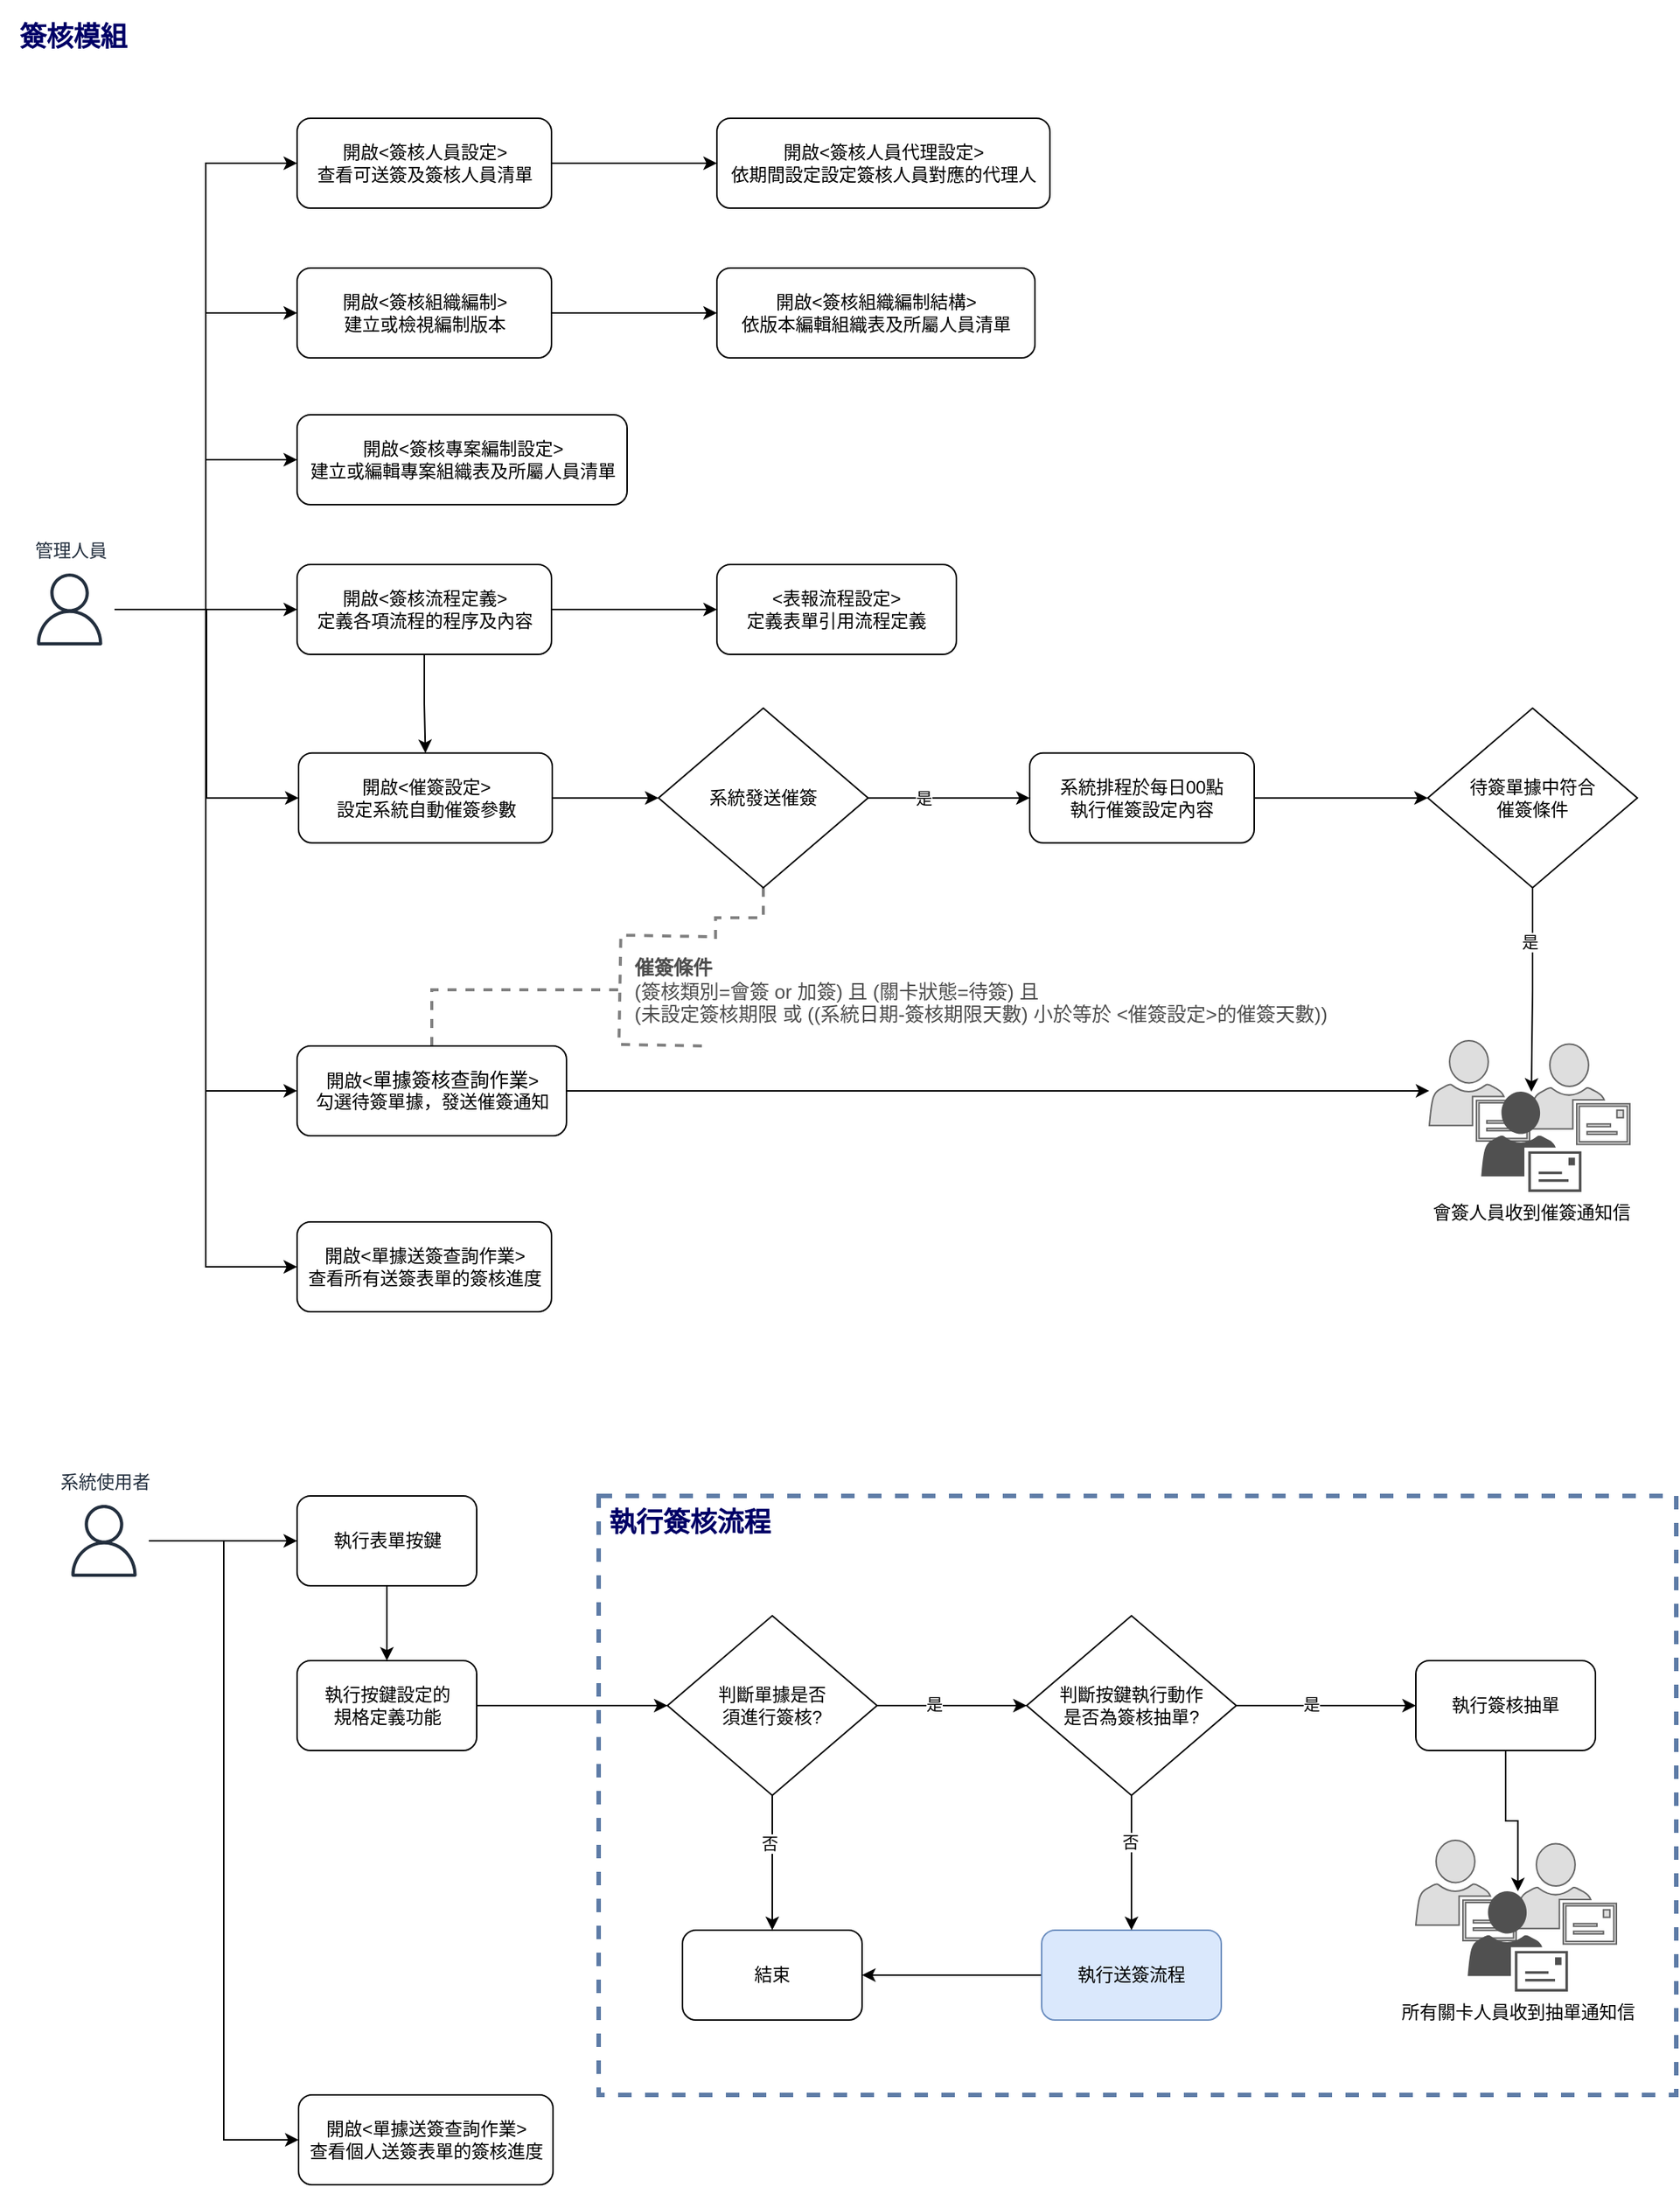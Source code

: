 <mxfile version="20.3.0" type="device" pages="4"><diagram id="PduofgDSalapO5pXyid5" name="簽核"><mxGraphModel dx="1421" dy="865" grid="1" gridSize="10" guides="1" tooltips="1" connect="1" arrows="1" fold="1" page="1" pageScale="1" pageWidth="1169" pageHeight="827" math="0" shadow="0"><root><mxCell id="0"/><mxCell id="1" parent="0"/><mxCell id="gYZa_4GIMqBtkR7UhRQa-4" value="" style="rounded=0;whiteSpace=wrap;html=1;strokeWidth=3;dashed=1;fillColor=none;strokeColor=#5D7BA6;" parent="1" vertex="1"><mxGeometry x="401" y="1000" width="720" height="400" as="geometry"/></mxCell><mxCell id="erTQIWhxwzH_EeZVeG1v-9" style="edgeStyle=orthogonalEdgeStyle;rounded=0;orthogonalLoop=1;jettySize=auto;html=1;" parent="1" source="hqrnLVeNRGBUP9zAK8-P-5" target="hqrnLVeNRGBUP9zAK8-P-8" edge="1"><mxGeometry relative="1" as="geometry"/></mxCell><mxCell id="erTQIWhxwzH_EeZVeG1v-10" style="edgeStyle=orthogonalEdgeStyle;rounded=0;orthogonalLoop=1;jettySize=auto;html=1;entryX=0;entryY=0.5;entryDx=0;entryDy=0;" parent="1" source="hqrnLVeNRGBUP9zAK8-P-5" target="RQd0lyfA59CMPN3kEZmW-3" edge="1"><mxGeometry relative="1" as="geometry"/></mxCell><mxCell id="erTQIWhxwzH_EeZVeG1v-11" style="edgeStyle=orthogonalEdgeStyle;rounded=0;orthogonalLoop=1;jettySize=auto;html=1;entryX=0;entryY=0.5;entryDx=0;entryDy=0;" parent="1" source="hqrnLVeNRGBUP9zAK8-P-5" target="erTQIWhxwzH_EeZVeG1v-3" edge="1"><mxGeometry relative="1" as="geometry"/></mxCell><mxCell id="erTQIWhxwzH_EeZVeG1v-12" style="edgeStyle=orthogonalEdgeStyle;rounded=0;orthogonalLoop=1;jettySize=auto;html=1;entryX=0;entryY=0.5;entryDx=0;entryDy=0;" parent="1" source="hqrnLVeNRGBUP9zAK8-P-5" target="erTQIWhxwzH_EeZVeG1v-8" edge="1"><mxGeometry relative="1" as="geometry"/></mxCell><mxCell id="erTQIWhxwzH_EeZVeG1v-13" style="edgeStyle=orthogonalEdgeStyle;rounded=0;orthogonalLoop=1;jettySize=auto;html=1;entryX=0;entryY=0.5;entryDx=0;entryDy=0;" parent="1" source="hqrnLVeNRGBUP9zAK8-P-5" target="hqrnLVeNRGBUP9zAK8-P-18" edge="1"><mxGeometry relative="1" as="geometry"/></mxCell><mxCell id="erTQIWhxwzH_EeZVeG1v-14" style="edgeStyle=orthogonalEdgeStyle;rounded=0;orthogonalLoop=1;jettySize=auto;html=1;entryX=0;entryY=0.5;entryDx=0;entryDy=0;" parent="1" source="hqrnLVeNRGBUP9zAK8-P-5" target="3OikfQyOz_rCTXFo-FNO-10" edge="1"><mxGeometry relative="1" as="geometry"/></mxCell><mxCell id="erTQIWhxwzH_EeZVeG1v-15" style="edgeStyle=orthogonalEdgeStyle;rounded=0;orthogonalLoop=1;jettySize=auto;html=1;entryX=0;entryY=0.5;entryDx=0;entryDy=0;" parent="1" source="hqrnLVeNRGBUP9zAK8-P-5" target="88xktSdped4yxN5U67qn-25" edge="1"><mxGeometry relative="1" as="geometry"/></mxCell><mxCell id="hqrnLVeNRGBUP9zAK8-P-5" value="管理人員" style="sketch=0;outlineConnect=0;fontColor=#232F3E;gradientColor=none;strokeColor=#232F3E;fillColor=#ffffff;dashed=0;verticalLabelPosition=top;verticalAlign=bottom;align=center;html=1;fontSize=12;fontStyle=0;aspect=fixed;shape=mxgraph.aws4.resourceIcon;resIcon=mxgraph.aws4.user;labelPosition=center;" parent="1" vertex="1"><mxGeometry x="17.5" y="378" width="60" height="60" as="geometry"/></mxCell><mxCell id="hqrnLVeNRGBUP9zAK8-P-11" style="edgeStyle=orthogonalEdgeStyle;rounded=0;orthogonalLoop=1;jettySize=auto;html=1;" parent="1" source="hqrnLVeNRGBUP9zAK8-P-8" target="hqrnLVeNRGBUP9zAK8-P-10" edge="1"><mxGeometry relative="1" as="geometry"/></mxCell><mxCell id="hqrnLVeNRGBUP9zAK8-P-19" style="edgeStyle=orthogonalEdgeStyle;rounded=0;orthogonalLoop=1;jettySize=auto;html=1;" parent="1" source="hqrnLVeNRGBUP9zAK8-P-8" target="hqrnLVeNRGBUP9zAK8-P-18" edge="1"><mxGeometry relative="1" as="geometry"/></mxCell><mxCell id="hqrnLVeNRGBUP9zAK8-P-8" value="開啟&amp;lt;簽核流程定義&amp;gt;&lt;br&gt;定義各項流程的程序及內容" style="rounded=1;whiteSpace=wrap;html=1;" parent="1" vertex="1"><mxGeometry x="199.5" y="378" width="170" height="60" as="geometry"/></mxCell><mxCell id="hqrnLVeNRGBUP9zAK8-P-10" value="&amp;lt;表報流程設定&amp;gt;&lt;br&gt;定義表單引用流程定義" style="rounded=1;whiteSpace=wrap;html=1;" parent="1" vertex="1"><mxGeometry x="480" y="378" width="160" height="60" as="geometry"/></mxCell><mxCell id="hqrnLVeNRGBUP9zAK8-P-17" style="edgeStyle=orthogonalEdgeStyle;rounded=0;orthogonalLoop=1;jettySize=auto;html=1;" parent="1" source="hqrnLVeNRGBUP9zAK8-P-12" target="hqrnLVeNRGBUP9zAK8-P-13" edge="1"><mxGeometry relative="1" as="geometry"/></mxCell><mxCell id="erTQIWhxwzH_EeZVeG1v-16" style="edgeStyle=orthogonalEdgeStyle;rounded=0;orthogonalLoop=1;jettySize=auto;html=1;entryX=0;entryY=0.5;entryDx=0;entryDy=0;" parent="1" source="hqrnLVeNRGBUP9zAK8-P-12" target="88xktSdped4yxN5U67qn-23" edge="1"><mxGeometry relative="1" as="geometry"/></mxCell><mxCell id="hqrnLVeNRGBUP9zAK8-P-12" value="系統使用者" style="sketch=0;outlineConnect=0;fontColor=#232F3E;gradientColor=none;strokeColor=#232F3E;fillColor=#ffffff;dashed=0;verticalLabelPosition=top;verticalAlign=bottom;align=center;html=1;fontSize=12;fontStyle=0;aspect=fixed;shape=mxgraph.aws4.resourceIcon;resIcon=mxgraph.aws4.user;labelPosition=center;" parent="1" vertex="1"><mxGeometry x="40.5" y="1000" width="60" height="60" as="geometry"/></mxCell><mxCell id="gYZa_4GIMqBtkR7UhRQa-2" style="edgeStyle=orthogonalEdgeStyle;rounded=0;orthogonalLoop=1;jettySize=auto;html=1;" parent="1" source="hqrnLVeNRGBUP9zAK8-P-13" target="gYZa_4GIMqBtkR7UhRQa-1" edge="1"><mxGeometry relative="1" as="geometry"/></mxCell><mxCell id="hqrnLVeNRGBUP9zAK8-P-13" value="執行表單按鍵" style="rounded=1;whiteSpace=wrap;html=1;" parent="1" vertex="1"><mxGeometry x="199.5" y="1000" width="120" height="60" as="geometry"/></mxCell><mxCell id="88xktSdped4yxN5U67qn-14" style="edgeStyle=orthogonalEdgeStyle;rounded=0;orthogonalLoop=1;jettySize=auto;html=1;entryX=1;entryY=0.5;entryDx=0;entryDy=0;" parent="1" source="hqrnLVeNRGBUP9zAK8-P-15" target="88xktSdped4yxN5U67qn-11" edge="1"><mxGeometry relative="1" as="geometry"/></mxCell><UserObject label="執行送簽流程" link="data:page/id,wJKEMyFyqEJAXlkJlrgZ" id="hqrnLVeNRGBUP9zAK8-P-15"><mxCell style="rounded=1;whiteSpace=wrap;html=1;fillColor=#dae8fc;strokeColor=#6c8ebf;" parent="1" vertex="1"><mxGeometry x="697" y="1290" width="120" height="60" as="geometry"/></mxCell></UserObject><mxCell id="LkLKuGqI6v5k-eauMXJH-3" style="edgeStyle=orthogonalEdgeStyle;rounded=0;orthogonalLoop=1;jettySize=auto;html=1;strokeColor=#000000;strokeWidth=1;fontColor=#000000;endArrow=classic;endFill=1;" parent="1" source="hqrnLVeNRGBUP9zAK8-P-18" target="LkLKuGqI6v5k-eauMXJH-1" edge="1"><mxGeometry relative="1" as="geometry"/></mxCell><mxCell id="hqrnLVeNRGBUP9zAK8-P-18" value="開啟&amp;lt;催簽設定&amp;gt;&lt;br&gt;設定系統自動催簽參數" style="rounded=1;whiteSpace=wrap;html=1;" parent="1" vertex="1"><mxGeometry x="200.5" y="503.88" width="169.5" height="60" as="geometry"/></mxCell><mxCell id="88xktSdped4yxN5U67qn-5" style="edgeStyle=orthogonalEdgeStyle;rounded=0;orthogonalLoop=1;jettySize=auto;html=1;" parent="1" source="88xktSdped4yxN5U67qn-1" target="88xktSdped4yxN5U67qn-4" edge="1"><mxGeometry relative="1" as="geometry"/></mxCell><mxCell id="88xktSdped4yxN5U67qn-17" value="是" style="edgeLabel;html=1;align=center;verticalAlign=middle;resizable=0;points=[];" parent="88xktSdped4yxN5U67qn-5" vertex="1" connectable="0"><mxGeometry x="-0.22" y="-2" relative="1" as="geometry"><mxPoint x="-1" y="-3" as="offset"/></mxGeometry></mxCell><mxCell id="88xktSdped4yxN5U67qn-13" style="edgeStyle=orthogonalEdgeStyle;rounded=0;orthogonalLoop=1;jettySize=auto;html=1;entryX=0.5;entryY=0;entryDx=0;entryDy=0;" parent="1" source="88xktSdped4yxN5U67qn-1" target="88xktSdped4yxN5U67qn-11" edge="1"><mxGeometry relative="1" as="geometry"/></mxCell><mxCell id="88xktSdped4yxN5U67qn-20" value="否" style="edgeLabel;html=1;align=center;verticalAlign=middle;resizable=0;points=[];" parent="88xktSdped4yxN5U67qn-13" vertex="1" connectable="0"><mxGeometry x="-0.289" y="1" relative="1" as="geometry"><mxPoint x="-3" as="offset"/></mxGeometry></mxCell><mxCell id="88xktSdped4yxN5U67qn-1" value="判斷單據是否&lt;br&gt;須進行簽核?" style="rhombus;whiteSpace=wrap;html=1;" parent="1" vertex="1"><mxGeometry x="447" y="1080" width="140" height="120" as="geometry"/></mxCell><mxCell id="88xktSdped4yxN5U67qn-7" style="edgeStyle=orthogonalEdgeStyle;rounded=0;orthogonalLoop=1;jettySize=auto;html=1;" parent="1" source="88xktSdped4yxN5U67qn-4" target="88xktSdped4yxN5U67qn-6" edge="1"><mxGeometry relative="1" as="geometry"/></mxCell><mxCell id="88xktSdped4yxN5U67qn-18" value="是" style="edgeLabel;html=1;align=center;verticalAlign=middle;resizable=0;points=[];" parent="88xktSdped4yxN5U67qn-7" vertex="1" connectable="0"><mxGeometry x="-0.167" relative="1" as="geometry"><mxPoint y="-1" as="offset"/></mxGeometry></mxCell><mxCell id="88xktSdped4yxN5U67qn-12" style="edgeStyle=orthogonalEdgeStyle;rounded=0;orthogonalLoop=1;jettySize=auto;html=1;" parent="1" source="88xktSdped4yxN5U67qn-4" target="hqrnLVeNRGBUP9zAK8-P-15" edge="1"><mxGeometry relative="1" as="geometry"/></mxCell><mxCell id="88xktSdped4yxN5U67qn-19" value="否" style="edgeLabel;html=1;align=center;verticalAlign=middle;resizable=0;points=[];" parent="88xktSdped4yxN5U67qn-12" vertex="1" connectable="0"><mxGeometry x="-0.267" relative="1" as="geometry"><mxPoint x="-1" y="-2" as="offset"/></mxGeometry></mxCell><mxCell id="88xktSdped4yxN5U67qn-4" value="判斷按鍵執行動作&lt;br&gt;是否為簽核抽單?" style="rhombus;whiteSpace=wrap;html=1;" parent="1" vertex="1"><mxGeometry x="687" y="1080" width="140" height="120" as="geometry"/></mxCell><mxCell id="aOwoYDFhfnxdlv3XxGv5-5" style="edgeStyle=orthogonalEdgeStyle;rounded=0;orthogonalLoop=1;jettySize=auto;html=1;strokeColor=#000000;strokeWidth=1;fontColor=#000000;endArrow=classic;endFill=1;" parent="1" source="88xktSdped4yxN5U67qn-6" target="aOwoYDFhfnxdlv3XxGv5-4" edge="1"><mxGeometry relative="1" as="geometry"/></mxCell><mxCell id="88xktSdped4yxN5U67qn-6" value="執行簽核抽單&lt;br&gt;" style="rounded=1;whiteSpace=wrap;html=1;" parent="1" vertex="1"><mxGeometry x="947" y="1110" width="120" height="60" as="geometry"/></mxCell><mxCell id="88xktSdped4yxN5U67qn-11" value="結束" style="rounded=1;whiteSpace=wrap;html=1;" parent="1" vertex="1"><mxGeometry x="457" y="1290" width="120" height="60" as="geometry"/></mxCell><mxCell id="3OikfQyOz_rCTXFo-FNO-7" style="edgeStyle=orthogonalEdgeStyle;rounded=0;orthogonalLoop=1;jettySize=auto;html=1;strokeColor=#000000;strokeWidth=1;fontColor=#000000;endArrow=classic;endFill=1;" parent="1" source="88xktSdped4yxN5U67qn-21" target="3OikfQyOz_rCTXFo-FNO-6" edge="1"><mxGeometry relative="1" as="geometry"/></mxCell><mxCell id="88xktSdped4yxN5U67qn-21" value="系統排程於每日00點&lt;br&gt;執行催簽設定內容" style="rounded=1;whiteSpace=wrap;html=1;" parent="1" vertex="1"><mxGeometry x="689" y="503.88" width="150" height="60" as="geometry"/></mxCell><mxCell id="88xktSdped4yxN5U67qn-23" value="開啟&amp;lt;單據送簽查詢作業&amp;gt;&lt;br&gt;查看個人送簽表單的簽核進度" style="rounded=1;whiteSpace=wrap;html=1;" parent="1" vertex="1"><mxGeometry x="200.5" y="1400" width="170" height="60" as="geometry"/></mxCell><mxCell id="88xktSdped4yxN5U67qn-25" value="開啟&amp;lt;單據送簽查詢作業&amp;gt;&lt;br&gt;查看所有送簽表單的簽核進度" style="rounded=1;whiteSpace=wrap;html=1;" parent="1" vertex="1"><mxGeometry x="199.5" y="817" width="170" height="60" as="geometry"/></mxCell><mxCell id="gYZa_4GIMqBtkR7UhRQa-3" style="edgeStyle=orthogonalEdgeStyle;rounded=0;orthogonalLoop=1;jettySize=auto;html=1;entryX=0;entryY=0.5;entryDx=0;entryDy=0;" parent="1" source="gYZa_4GIMqBtkR7UhRQa-1" target="88xktSdped4yxN5U67qn-1" edge="1"><mxGeometry relative="1" as="geometry"/></mxCell><mxCell id="gYZa_4GIMqBtkR7UhRQa-1" value="執行按鍵設定的&lt;br&gt;規格定義功能" style="rounded=1;whiteSpace=wrap;html=1;" parent="1" vertex="1"><mxGeometry x="199.5" y="1110" width="120" height="60" as="geometry"/></mxCell><mxCell id="gYZa_4GIMqBtkR7UhRQa-5" value="執行簽核流程" style="rounded=0;whiteSpace=wrap;html=1;strokeColor=none;fillColor=none;fontStyle=1;fontFamily=Verdana;fontSize=18;fontColor=#000066;dashed=1;strokeWidth=3;" parent="1" vertex="1"><mxGeometry x="402" y="1000" width="120" height="36" as="geometry"/></mxCell><mxCell id="aOwoYDFhfnxdlv3XxGv5-1" value="" style="group" parent="1" vertex="1" connectable="0"><mxGeometry x="947" y="1230" width="134" height="101" as="geometry"/></mxCell><mxCell id="aOwoYDFhfnxdlv3XxGv5-2" value="" style="sketch=0;pointerEvents=1;shadow=0;dashed=0;html=1;strokeColor=#666666;fillColor=#DEDEDE;labelPosition=center;verticalLabelPosition=bottom;verticalAlign=top;outlineConnect=0;align=center;shape=mxgraph.office.users.mail_user;strokeWidth=1;fontColor=#333333;" parent="aOwoYDFhfnxdlv3XxGv5-1" vertex="1"><mxGeometry x="67" y="2.27" width="67" height="66.955" as="geometry"/></mxCell><mxCell id="aOwoYDFhfnxdlv3XxGv5-3" value="" style="sketch=0;pointerEvents=1;shadow=0;dashed=0;html=1;strokeColor=#666666;fillColor=#DEDEDE;labelPosition=center;verticalLabelPosition=bottom;verticalAlign=top;outlineConnect=0;align=center;shape=mxgraph.office.users.mail_user;strokeWidth=1;fontColor=#333333;" parent="aOwoYDFhfnxdlv3XxGv5-1" vertex="1"><mxGeometry width="67" height="66.955" as="geometry"/></mxCell><mxCell id="aOwoYDFhfnxdlv3XxGv5-4" value="所有關卡人員收到抽單通知信" style="sketch=0;pointerEvents=1;shadow=0;dashed=0;html=1;strokeColor=none;fillColor=#505050;labelPosition=center;verticalLabelPosition=bottom;verticalAlign=top;outlineConnect=0;align=center;shape=mxgraph.office.users.mail_user;strokeWidth=1;" parent="aOwoYDFhfnxdlv3XxGv5-1" vertex="1"><mxGeometry x="34.655" y="34.045" width="67" height="66.955" as="geometry"/></mxCell><mxCell id="3OikfQyOz_rCTXFo-FNO-1" value="" style="group" parent="1" vertex="1" connectable="0"><mxGeometry x="956" y="696" width="134" height="101" as="geometry"/></mxCell><mxCell id="3OikfQyOz_rCTXFo-FNO-2" value="" style="sketch=0;pointerEvents=1;shadow=0;dashed=0;html=1;strokeColor=#666666;fillColor=#DEDEDE;labelPosition=center;verticalLabelPosition=bottom;verticalAlign=top;outlineConnect=0;align=center;shape=mxgraph.office.users.mail_user;strokeWidth=1;fontColor=#333333;" parent="3OikfQyOz_rCTXFo-FNO-1" vertex="1"><mxGeometry x="67" y="2.27" width="67" height="66.955" as="geometry"/></mxCell><mxCell id="3OikfQyOz_rCTXFo-FNO-3" value="" style="sketch=0;pointerEvents=1;shadow=0;dashed=0;html=1;strokeColor=#666666;fillColor=#DEDEDE;labelPosition=center;verticalLabelPosition=bottom;verticalAlign=top;outlineConnect=0;align=center;shape=mxgraph.office.users.mail_user;strokeWidth=1;fontColor=#333333;" parent="3OikfQyOz_rCTXFo-FNO-1" vertex="1"><mxGeometry width="67" height="66.955" as="geometry"/></mxCell><mxCell id="3OikfQyOz_rCTXFo-FNO-4" value="會簽人員收到催簽通知信" style="sketch=0;pointerEvents=1;shadow=0;dashed=0;html=1;strokeColor=none;fillColor=#505050;labelPosition=center;verticalLabelPosition=bottom;verticalAlign=top;outlineConnect=0;align=center;shape=mxgraph.office.users.mail_user;strokeWidth=1;" parent="3OikfQyOz_rCTXFo-FNO-1" vertex="1"><mxGeometry x="34.655" y="34.045" width="67" height="66.955" as="geometry"/></mxCell><mxCell id="3OikfQyOz_rCTXFo-FNO-8" style="edgeStyle=orthogonalEdgeStyle;rounded=0;orthogonalLoop=1;jettySize=auto;html=1;strokeColor=#000000;strokeWidth=1;fontColor=#000000;endArrow=classic;endFill=1;" parent="1" source="3OikfQyOz_rCTXFo-FNO-6" target="3OikfQyOz_rCTXFo-FNO-4" edge="1"><mxGeometry relative="1" as="geometry"/></mxCell><mxCell id="3OikfQyOz_rCTXFo-FNO-9" value="是" style="edgeLabel;html=1;align=center;verticalAlign=middle;resizable=0;points=[];fontColor=#000000;" parent="3OikfQyOz_rCTXFo-FNO-8" vertex="1" connectable="0"><mxGeometry x="-0.323" relative="1" as="geometry"><mxPoint x="-2" y="-11" as="offset"/></mxGeometry></mxCell><mxCell id="3OikfQyOz_rCTXFo-FNO-6" value="待簽單據中符合&lt;br&gt;催簽條件" style="rhombus;whiteSpace=wrap;html=1;" parent="1" vertex="1"><mxGeometry x="955" y="473.88" width="140" height="120" as="geometry"/></mxCell><mxCell id="3OikfQyOz_rCTXFo-FNO-11" style="edgeStyle=orthogonalEdgeStyle;rounded=0;orthogonalLoop=1;jettySize=auto;html=1;strokeColor=#000000;strokeWidth=1;fontColor=#000000;endArrow=classic;endFill=1;" parent="1" source="3OikfQyOz_rCTXFo-FNO-10" target="3OikfQyOz_rCTXFo-FNO-3" edge="1"><mxGeometry relative="1" as="geometry"/></mxCell><mxCell id="sKXTxaMAjVi7NcWFlP8C-7" style="edgeStyle=orthogonalEdgeStyle;rounded=0;orthogonalLoop=1;jettySize=auto;html=1;entryX=0;entryY=0.5;entryDx=0;entryDy=0;entryPerimeter=0;dashed=1;strokeColor=#808080;strokeWidth=2;fontColor=#4D4D4D;endArrow=none;endFill=0;exitX=0.5;exitY=0;exitDx=0;exitDy=0;" parent="1" source="3OikfQyOz_rCTXFo-FNO-10" target="sKXTxaMAjVi7NcWFlP8C-2" edge="1"><mxGeometry relative="1" as="geometry"/></mxCell><mxCell id="3OikfQyOz_rCTXFo-FNO-10" value="開啟&amp;lt;&lt;span style=&quot;font-family: Arial; font-size: 13px; text-align: left; background-color: rgb(255, 255, 255);&quot;&gt;單據簽核查詢作業&lt;/span&gt;&amp;gt;&lt;br&gt;勾選待簽單據，發送催簽通知" style="rounded=1;whiteSpace=wrap;html=1;" parent="1" vertex="1"><mxGeometry x="199.5" y="699.48" width="180" height="60" as="geometry"/></mxCell><mxCell id="3OikfQyOz_rCTXFo-FNO-13" value="簽核模組" style="rounded=0;whiteSpace=wrap;html=1;strokeColor=none;fillColor=none;fontStyle=1;fontFamily=Verdana;fontSize=18;fontColor=#000066;dashed=1;strokeWidth=2;" parent="1" vertex="1"><mxGeometry x="1" y="1" width="98" height="50" as="geometry"/></mxCell><mxCell id="LkLKuGqI6v5k-eauMXJH-4" style="edgeStyle=orthogonalEdgeStyle;rounded=0;orthogonalLoop=1;jettySize=auto;html=1;strokeColor=#000000;strokeWidth=1;fontColor=#000000;endArrow=classic;endFill=1;" parent="1" source="LkLKuGqI6v5k-eauMXJH-1" target="88xktSdped4yxN5U67qn-21" edge="1"><mxGeometry relative="1" as="geometry"/></mxCell><mxCell id="LkLKuGqI6v5k-eauMXJH-5" value="是" style="edgeLabel;html=1;align=center;verticalAlign=middle;resizable=0;points=[];fontColor=#000000;" parent="LkLKuGqI6v5k-eauMXJH-4" vertex="1" connectable="0"><mxGeometry x="-0.312" relative="1" as="geometry"><mxPoint as="offset"/></mxGeometry></mxCell><mxCell id="sKXTxaMAjVi7NcWFlP8C-8" style="edgeStyle=orthogonalEdgeStyle;rounded=0;orthogonalLoop=1;jettySize=auto;html=1;entryX=0.12;entryY=-0.05;entryDx=0;entryDy=0;entryPerimeter=0;dashed=1;strokeColor=#808080;strokeWidth=2;fontColor=#4D4D4D;endArrow=none;endFill=0;" parent="1" source="LkLKuGqI6v5k-eauMXJH-1" target="sKXTxaMAjVi7NcWFlP8C-3" edge="1"><mxGeometry relative="1" as="geometry"/></mxCell><mxCell id="LkLKuGqI6v5k-eauMXJH-1" value="系統發送催簽" style="rhombus;whiteSpace=wrap;html=1;" parent="1" vertex="1"><mxGeometry x="441" y="473.88" width="140" height="120" as="geometry"/></mxCell><mxCell id="sKXTxaMAjVi7NcWFlP8C-1" value="" style="group;rotation=-180;" parent="1" vertex="1" connectable="0"><mxGeometry x="357.5" y="626" width="540" height="80" as="geometry"/></mxCell><mxCell id="sKXTxaMAjVi7NcWFlP8C-2" value="" style="strokeWidth=2;html=1;shape=mxgraph.flowchart.annotation_1;align=left;pointerEvents=1;strokeColor=#808080;fillColor=#DEDEDE;rotation=1;dashed=1;" parent="sKXTxaMAjVi7NcWFlP8C-1" vertex="1"><mxGeometry x="57.67" width="57.58" height="73" as="geometry"/></mxCell><mxCell id="sKXTxaMAjVi7NcWFlP8C-3" value="&lt;span style=&quot;font-family: Arial; font-size: 13px; background-color: rgb(255, 255, 255);&quot;&gt;&lt;b&gt;催簽條件&lt;/b&gt;&lt;br&gt;(簽核類別=會簽 or 加簽) 且 (關卡狀態=待簽) 且 &lt;br&gt;(未設定簽核期限 或 ((系統日期-簽核期限天數) 小於等於 &amp;lt;催簽設定&amp;gt;的催簽天數))&lt;/span&gt;" style="rounded=0;whiteSpace=wrap;html=1;strokeColor=none;strokeWidth=1;fillColor=none;fontColor=#4D4D4D;align=left;" parent="sKXTxaMAjVi7NcWFlP8C-1" vertex="1"><mxGeometry x="65.09" y="7" width="470.91" height="60" as="geometry"/></mxCell><mxCell id="erTQIWhxwzH_EeZVeG1v-2" style="edgeStyle=orthogonalEdgeStyle;rounded=0;orthogonalLoop=1;jettySize=auto;html=1;" parent="1" source="RQd0lyfA59CMPN3kEZmW-3" target="erTQIWhxwzH_EeZVeG1v-1" edge="1"><mxGeometry relative="1" as="geometry"/></mxCell><mxCell id="RQd0lyfA59CMPN3kEZmW-3" value="開啟&amp;lt;簽核人員設定&amp;gt;&lt;br&gt;查看可送簽及簽核人員清單" style="rounded=1;whiteSpace=wrap;html=1;" parent="1" vertex="1"><mxGeometry x="199.5" y="80" width="170" height="60" as="geometry"/></mxCell><mxCell id="erTQIWhxwzH_EeZVeG1v-1" value="開啟&amp;lt;簽核人員代理設定&amp;gt;&lt;br&gt;依期間設定設定簽核人員對應的代理人" style="rounded=1;whiteSpace=wrap;html=1;" parent="1" vertex="1"><mxGeometry x="480" y="80" width="222.5" height="60" as="geometry"/></mxCell><mxCell id="erTQIWhxwzH_EeZVeG1v-5" style="edgeStyle=orthogonalEdgeStyle;rounded=0;orthogonalLoop=1;jettySize=auto;html=1;entryX=0;entryY=0.5;entryDx=0;entryDy=0;" parent="1" source="erTQIWhxwzH_EeZVeG1v-3" target="erTQIWhxwzH_EeZVeG1v-4" edge="1"><mxGeometry relative="1" as="geometry"/></mxCell><mxCell id="erTQIWhxwzH_EeZVeG1v-3" value="開啟&amp;lt;簽核組織編制&amp;gt;&lt;br&gt;建立或檢視編制版本" style="rounded=1;whiteSpace=wrap;html=1;" parent="1" vertex="1"><mxGeometry x="199.5" y="180" width="170" height="60" as="geometry"/></mxCell><mxCell id="erTQIWhxwzH_EeZVeG1v-4" value="開啟&amp;lt;簽核組織編制結構&amp;gt;&lt;br&gt;依版本編輯組織表及所屬人員清單" style="rounded=1;whiteSpace=wrap;html=1;" parent="1" vertex="1"><mxGeometry x="480" y="180" width="212.5" height="60" as="geometry"/></mxCell><mxCell id="erTQIWhxwzH_EeZVeG1v-8" value="開啟&amp;lt;簽核專案編制設定&amp;gt;&lt;br&gt;建立或編輯專案組織表及所屬人員清單" style="rounded=1;whiteSpace=wrap;html=1;" parent="1" vertex="1"><mxGeometry x="199.5" y="278" width="220.5" height="60" as="geometry"/></mxCell></root></mxGraphModel></diagram><diagram id="wJKEMyFyqEJAXlkJlrgZ" name="送簽流程"><mxGraphModel dx="1421" dy="865" grid="1" gridSize="10" guides="1" tooltips="1" connect="1" arrows="1" fold="1" page="1" pageScale="1" pageWidth="1169" pageHeight="827" math="0" shadow="0"><root><mxCell id="0"/><mxCell id="1" parent="0"/><mxCell id="tN34x8H9DXVOhUF9j6LY-2" style="edgeStyle=orthogonalEdgeStyle;rounded=0;orthogonalLoop=1;jettySize=auto;html=1;" parent="1" source="IxmtfakgHpOzIABblyKJ-2" target="tN34x8H9DXVOhUF9j6LY-1" edge="1"><mxGeometry relative="1" as="geometry"/></mxCell><mxCell id="IxmtfakgHpOzIABblyKJ-2" value="Start" style="strokeWidth=2;html=1;shape=mxgraph.flowchart.start_1;whiteSpace=wrap;" parent="1" vertex="1"><mxGeometry x="335" y="44" width="80" height="40" as="geometry"/></mxCell><mxCell id="P2pg1ryJ7VxhSrTiZ75f-58" style="edgeStyle=orthogonalEdgeStyle;rounded=0;orthogonalLoop=1;jettySize=auto;html=1;" parent="1" source="P2pg1ryJ7VxhSrTiZ75f-6" target="P2pg1ryJ7VxhSrTiZ75f-34" edge="1"><mxGeometry relative="1" as="geometry"/></mxCell><mxCell id="P2pg1ryJ7VxhSrTiZ75f-6" value="取得目前生效的編制版本&lt;br&gt;(生效日期接近系統日期)" style="rounded=0;whiteSpace=wrap;html=1;" parent="1" vertex="1"><mxGeometry x="285" y="340" width="180" height="60" as="geometry"/></mxCell><mxCell id="P2pg1ryJ7VxhSrTiZ75f-14" value="" style="edgeStyle=orthogonalEdgeStyle;rounded=0;orthogonalLoop=1;jettySize=auto;html=1;" parent="1" source="P2pg1ryJ7VxhSrTiZ75f-15" target="P2pg1ryJ7VxhSrTiZ75f-18" edge="1"><mxGeometry relative="1" as="geometry"/></mxCell><mxCell id="P2pg1ryJ7VxhSrTiZ75f-15" value="查詢&amp;lt;表報流程設定&amp;gt;&lt;br&gt;取得重新送簽條件" style="rounded=0;whiteSpace=wrap;html=1;" parent="1" vertex="1"><mxGeometry x="550" y="163.5" width="130" height="55" as="geometry"/></mxCell><mxCell id="P2pg1ryJ7VxhSrTiZ75f-17" style="edgeStyle=orthogonalEdgeStyle;rounded=0;orthogonalLoop=1;jettySize=auto;html=1;entryX=1;entryY=0.5;entryDx=0;entryDy=0;exitX=0.5;exitY=1;exitDx=0;exitDy=0;" parent="1" source="P2pg1ryJ7VxhSrTiZ75f-18" target="P2pg1ryJ7VxhSrTiZ75f-6" edge="1"><mxGeometry relative="1" as="geometry"/></mxCell><mxCell id="P2pg1ryJ7VxhSrTiZ75f-31" value="否" style="edgeLabel;html=1;align=center;verticalAlign=middle;resizable=0;points=[];" parent="P2pg1ryJ7VxhSrTiZ75f-17" vertex="1" connectable="0"><mxGeometry x="-0.918" y="1" relative="1" as="geometry"><mxPoint x="-2" y="6" as="offset"/></mxGeometry></mxCell><mxCell id="tN34x8H9DXVOhUF9j6LY-7" style="edgeStyle=orthogonalEdgeStyle;rounded=0;orthogonalLoop=1;jettySize=auto;html=1;" parent="1" source="P2pg1ryJ7VxhSrTiZ75f-18" target="tN34x8H9DXVOhUF9j6LY-6" edge="1"><mxGeometry relative="1" as="geometry"/></mxCell><mxCell id="tN34x8H9DXVOhUF9j6LY-8" value="是" style="edgeLabel;html=1;align=center;verticalAlign=middle;resizable=0;points=[];" parent="tN34x8H9DXVOhUF9j6LY-7" vertex="1" connectable="0"><mxGeometry x="-0.183" relative="1" as="geometry"><mxPoint x="-13" as="offset"/></mxGeometry></mxCell><mxCell id="P2pg1ryJ7VxhSrTiZ75f-18" value="條件不成立" style="rhombus;whiteSpace=wrap;html=1;" parent="1" vertex="1"><mxGeometry x="750" y="148.5" width="90" height="85" as="geometry"/></mxCell><mxCell id="P2pg1ryJ7VxhSrTiZ75f-32" value="" style="edgeStyle=orthogonalEdgeStyle;rounded=0;orthogonalLoop=1;jettySize=auto;html=1;" parent="1" source="P2pg1ryJ7VxhSrTiZ75f-34" target="P2pg1ryJ7VxhSrTiZ75f-36" edge="1"><mxGeometry relative="1" as="geometry"><mxPoint x="495" y="526" as="targetPoint"/></mxGeometry></mxCell><mxCell id="P2pg1ryJ7VxhSrTiZ75f-61" value="是" style="edgeLabel;html=1;align=center;verticalAlign=middle;resizable=0;points=[];" parent="P2pg1ryJ7VxhSrTiZ75f-32" vertex="1" connectable="0"><mxGeometry x="-0.286" relative="1" as="geometry"><mxPoint x="-5" y="-1" as="offset"/></mxGeometry></mxCell><mxCell id="P2pg1ryJ7VxhSrTiZ75f-33" value="" style="edgeStyle=orthogonalEdgeStyle;rounded=0;orthogonalLoop=1;jettySize=auto;html=1;" parent="1" source="P2pg1ryJ7VxhSrTiZ75f-34" target="P2pg1ryJ7VxhSrTiZ75f-43" edge="1"><mxGeometry relative="1" as="geometry"/></mxCell><mxCell id="P2pg1ryJ7VxhSrTiZ75f-62" value="否" style="edgeLabel;html=1;align=center;verticalAlign=middle;resizable=0;points=[];" parent="P2pg1ryJ7VxhSrTiZ75f-33" vertex="1" connectable="0"><mxGeometry x="-0.379" y="-1" relative="1" as="geometry"><mxPoint x="-1" as="offset"/></mxGeometry></mxCell><mxCell id="P2pg1ryJ7VxhSrTiZ75f-34" value="流程類型=組織編制" style="rhombus;whiteSpace=wrap;html=1;" parent="1" vertex="1"><mxGeometry x="300" y="476" width="150" height="110" as="geometry"/></mxCell><mxCell id="P2pg1ryJ7VxhSrTiZ75f-35" style="edgeStyle=orthogonalEdgeStyle;rounded=0;orthogonalLoop=1;jettySize=auto;html=1;entryX=1;entryY=0.5;entryDx=0;entryDy=0;exitX=1;exitY=0.5;exitDx=0;exitDy=0;" parent="1" source="P2pg1ryJ7VxhSrTiZ75f-36" target="P2pg1ryJ7VxhSrTiZ75f-48" edge="1"><mxGeometry relative="1" as="geometry"/></mxCell><mxCell id="P2pg1ryJ7VxhSrTiZ75f-36" value="取得送簽人員的所屬編制資料" style="rounded=0;whiteSpace=wrap;html=1;" parent="1" vertex="1"><mxGeometry x="590" y="501" width="200" height="60" as="geometry"/></mxCell><mxCell id="P2pg1ryJ7VxhSrTiZ75f-37" style="edgeStyle=orthogonalEdgeStyle;rounded=0;orthogonalLoop=1;jettySize=auto;html=1;entryX=1;entryY=0.5;entryDx=0;entryDy=0;exitX=0.5;exitY=1;exitDx=0;exitDy=0;" parent="1" source="P2pg1ryJ7VxhSrTiZ75f-38" target="P2pg1ryJ7VxhSrTiZ75f-48" edge="1"><mxGeometry relative="1" as="geometry"/></mxCell><mxCell id="P2pg1ryJ7VxhSrTiZ75f-38" value="取得送簽人員的歸屬專案編制資料" style="rounded=0;whiteSpace=wrap;html=1;" parent="1" vertex="1"><mxGeometry x="590" y="693.5" width="200" height="60" as="geometry"/></mxCell><mxCell id="P2pg1ryJ7VxhSrTiZ75f-59" style="edgeStyle=orthogonalEdgeStyle;rounded=0;orthogonalLoop=1;jettySize=auto;html=1;" parent="1" source="P2pg1ryJ7VxhSrTiZ75f-43" edge="1"><mxGeometry relative="1" as="geometry"><mxPoint x="190" y="723.5" as="targetPoint"/></mxGeometry></mxCell><mxCell id="P2pg1ryJ7VxhSrTiZ75f-60" value="否" style="edgeLabel;html=1;align=center;verticalAlign=middle;resizable=0;points=[];" parent="P2pg1ryJ7VxhSrTiZ75f-59" vertex="1" connectable="0"><mxGeometry x="-0.72" relative="1" as="geometry"><mxPoint x="-23" as="offset"/></mxGeometry></mxCell><mxCell id="P2pg1ryJ7VxhSrTiZ75f-64" style="edgeStyle=orthogonalEdgeStyle;rounded=0;orthogonalLoop=1;jettySize=auto;html=1;" parent="1" source="P2pg1ryJ7VxhSrTiZ75f-43" target="P2pg1ryJ7VxhSrTiZ75f-38" edge="1"><mxGeometry relative="1" as="geometry"/></mxCell><mxCell id="P2pg1ryJ7VxhSrTiZ75f-65" value="是" style="edgeLabel;html=1;align=center;verticalAlign=middle;resizable=0;points=[];" parent="P2pg1ryJ7VxhSrTiZ75f-64" vertex="1" connectable="0"><mxGeometry x="-0.314" y="2" relative="1" as="geometry"><mxPoint y="1" as="offset"/></mxGeometry></mxCell><mxCell id="P2pg1ryJ7VxhSrTiZ75f-43" value="流程類型=專案編制" style="rhombus;whiteSpace=wrap;html=1;" parent="1" vertex="1"><mxGeometry x="300" y="661" width="150" height="125" as="geometry"/></mxCell><mxCell id="jDERES44fHqTXf--FzrJ-1" style="edgeStyle=orthogonalEdgeStyle;rounded=0;orthogonalLoop=1;jettySize=auto;html=1;entryX=0.5;entryY=0;entryDx=0;entryDy=0;strokeColor=#000000;strokeWidth=1;fontColor=#000000;endArrow=classic;endFill=1;" parent="1" source="P2pg1ryJ7VxhSrTiZ75f-48" target="P2pg1ryJ7VxhSrTiZ75f-69" edge="1"><mxGeometry relative="1" as="geometry"/></mxCell><mxCell id="P2pg1ryJ7VxhSrTiZ75f-48" value="取得郵件伺服器資訊" style="rounded=0;whiteSpace=wrap;html=1;" parent="1" vertex="1"><mxGeometry x="380" y="864" width="120" height="60" as="geometry"/></mxCell><mxCell id="jDERES44fHqTXf--FzrJ-5" style="edgeStyle=orthogonalEdgeStyle;rounded=0;orthogonalLoop=1;jettySize=auto;html=1;entryX=0;entryY=0.5;entryDx=0;entryDy=0;strokeColor=#000000;strokeWidth=1;fontColor=#000000;endArrow=classic;endFill=1;" parent="1" source="P2pg1ryJ7VxhSrTiZ75f-51" target="UN25UKCrUNXTw-_HSnjj-1" edge="1"><mxGeometry relative="1" as="geometry"/></mxCell><mxCell id="Q5-lMV_2wl-kbza2TA1B-13" value="否" style="edgeLabel;html=1;align=center;verticalAlign=middle;resizable=0;points=[];fontColor=#000000;" parent="jDERES44fHqTXf--FzrJ-5" vertex="1" connectable="0"><mxGeometry x="-0.363" relative="1" as="geometry"><mxPoint as="offset"/></mxGeometry></mxCell><mxCell id="Q5-lMV_2wl-kbza2TA1B-14" style="edgeStyle=orthogonalEdgeStyle;rounded=0;orthogonalLoop=1;jettySize=auto;html=1;entryX=0.5;entryY=0;entryDx=0;entryDy=0;strokeColor=#000000;strokeWidth=1;fontColor=#000000;endArrow=classic;endFill=1;" parent="1" source="P2pg1ryJ7VxhSrTiZ75f-51" target="Q5-lMV_2wl-kbza2TA1B-6" edge="1"><mxGeometry relative="1" as="geometry"/></mxCell><mxCell id="Q5-lMV_2wl-kbza2TA1B-15" value="是" style="edgeLabel;html=1;align=center;verticalAlign=middle;resizable=0;points=[];fontColor=#000000;" parent="Q5-lMV_2wl-kbza2TA1B-14" vertex="1" connectable="0"><mxGeometry x="-0.32" relative="1" as="geometry"><mxPoint x="-1" y="1" as="offset"/></mxGeometry></mxCell><mxCell id="P2pg1ryJ7VxhSrTiZ75f-51" value="執行的功能鍵&lt;br&gt;類型=修改存回" style="rhombus;whiteSpace=wrap;html=1;" parent="1" vertex="1"><mxGeometry x="365" y="1176" width="150" height="110" as="geometry"/></mxCell><mxCell id="P2pg1ryJ7VxhSrTiZ75f-67" value="&lt;p style=&quot;line-height: normal ; margin: 0pt 0in ; text-indent: 0in ; word-break: normal ; font-size: 12px&quot;&gt;&lt;font face=&quot;calibri&quot;&gt;送簽失敗訊息&lt;/font&gt;&lt;/p&gt;" style="rounded=1;whiteSpace=wrap;html=1;absoluteArcSize=1;arcSize=14;strokeWidth=2;fillColor=#a20025;fontSize=12;align=center;strokeColor=#6F0000;fontColor=#ffffff;" parent="1" vertex="1"><mxGeometry x="70" y="703.5" width="120" height="42.5" as="geometry"/></mxCell><mxCell id="jDERES44fHqTXf--FzrJ-2" style="edgeStyle=orthogonalEdgeStyle;rounded=0;orthogonalLoop=1;jettySize=auto;html=1;entryX=1;entryY=0.5;entryDx=0;entryDy=0;strokeColor=#000000;strokeWidth=1;fontColor=#000000;endArrow=classic;endFill=1;" parent="1" source="P2pg1ryJ7VxhSrTiZ75f-69" target="P2pg1ryJ7VxhSrTiZ75f-71" edge="1"><mxGeometry relative="1" as="geometry"/></mxCell><mxCell id="Q5-lMV_2wl-kbza2TA1B-11" value="是" style="edgeLabel;html=1;align=center;verticalAlign=middle;resizable=0;points=[];fontColor=#000000;" parent="jDERES44fHqTXf--FzrJ-2" vertex="1" connectable="0"><mxGeometry x="-0.314" relative="1" as="geometry"><mxPoint x="6" as="offset"/></mxGeometry></mxCell><mxCell id="jDERES44fHqTXf--FzrJ-3" style="edgeStyle=orthogonalEdgeStyle;rounded=0;orthogonalLoop=1;jettySize=auto;html=1;strokeColor=#000000;strokeWidth=1;fontColor=#000000;endArrow=classic;endFill=1;" parent="1" source="P2pg1ryJ7VxhSrTiZ75f-69" target="P2pg1ryJ7VxhSrTiZ75f-51" edge="1"><mxGeometry relative="1" as="geometry"/></mxCell><mxCell id="Q5-lMV_2wl-kbza2TA1B-12" value="否" style="edgeLabel;html=1;align=center;verticalAlign=middle;resizable=0;points=[];fontColor=#000000;" parent="jDERES44fHqTXf--FzrJ-3" vertex="1" connectable="0"><mxGeometry x="-0.24" relative="1" as="geometry"><mxPoint x="-1" y="-1" as="offset"/></mxGeometry></mxCell><mxCell id="P2pg1ryJ7VxhSrTiZ75f-69" value="單據送簽狀態已結案" style="rhombus;whiteSpace=wrap;html=1;" parent="1" vertex="1"><mxGeometry x="365" y="987" width="150" height="110" as="geometry"/></mxCell><mxCell id="P2pg1ryJ7VxhSrTiZ75f-71" value="&lt;p style=&quot;line-height: normal ; margin: 0pt 0in ; text-indent: 0in ; word-break: normal ; font-size: 12px&quot;&gt;&lt;font face=&quot;calibri&quot;&gt;簽核已結案訊息&lt;/font&gt;&lt;/p&gt;" style="rounded=1;whiteSpace=wrap;html=1;absoluteArcSize=1;arcSize=14;strokeWidth=2;fillColor=#a20025;fontSize=12;align=center;strokeColor=#6F0000;fontColor=#ffffff;" parent="1" vertex="1"><mxGeometry x="70" y="1020.75" width="120" height="42.5" as="geometry"/></mxCell><mxCell id="tN34x8H9DXVOhUF9j6LY-3" style="edgeStyle=orthogonalEdgeStyle;rounded=0;orthogonalLoop=1;jettySize=auto;html=1;entryX=0;entryY=0.5;entryDx=0;entryDy=0;" parent="1" source="tN34x8H9DXVOhUF9j6LY-1" target="P2pg1ryJ7VxhSrTiZ75f-15" edge="1"><mxGeometry relative="1" as="geometry"/></mxCell><mxCell id="tN34x8H9DXVOhUF9j6LY-5" value="是" style="edgeLabel;html=1;align=center;verticalAlign=middle;resizable=0;points=[];" parent="tN34x8H9DXVOhUF9j6LY-3" vertex="1" connectable="0"><mxGeometry x="-0.365" y="-2" relative="1" as="geometry"><mxPoint x="-4" y="-3" as="offset"/></mxGeometry></mxCell><mxCell id="tN34x8H9DXVOhUF9j6LY-4" style="edgeStyle=orthogonalEdgeStyle;rounded=0;orthogonalLoop=1;jettySize=auto;html=1;entryX=0.5;entryY=0;entryDx=0;entryDy=0;" parent="1" source="tN34x8H9DXVOhUF9j6LY-1" target="P2pg1ryJ7VxhSrTiZ75f-6" edge="1"><mxGeometry relative="1" as="geometry"/></mxCell><mxCell id="tN34x8H9DXVOhUF9j6LY-9" value="否" style="edgeLabel;html=1;align=center;verticalAlign=middle;resizable=0;points=[];" parent="tN34x8H9DXVOhUF9j6LY-4" vertex="1" connectable="0"><mxGeometry x="-0.298" y="-1" relative="1" as="geometry"><mxPoint as="offset"/></mxGeometry></mxCell><mxCell id="tN34x8H9DXVOhUF9j6LY-1" value="[單據送簽記錄檔]&lt;br&gt;存在單據送簽記錄" style="rhombus;whiteSpace=wrap;html=1;" parent="1" vertex="1"><mxGeometry x="300" y="136" width="150" height="110" as="geometry"/></mxCell><mxCell id="tN34x8H9DXVOhUF9j6LY-6" value="&lt;p style=&quot;line-height: normal ; margin: 0pt 0in ; text-indent: 0in ; word-break: normal ; font-size: 12px&quot;&gt;&lt;font face=&quot;calibri&quot;&gt;單據已送簽&lt;/font&gt;&lt;/p&gt;&lt;p style=&quot;line-height: normal ; margin: 0pt 0in ; text-indent: 0in ; word-break: normal ; font-size: 12px&quot;&gt;&lt;font face=&quot;calibri&quot;&gt;且&lt;/font&gt;&lt;/p&gt;&lt;p style=&quot;line-height: normal ; margin: 0pt 0in ; text-indent: 0in ; word-break: normal ; font-size: 12px&quot;&gt;&lt;font face=&quot;calibri&quot;&gt;不符合重新送簽訊息&lt;/font&gt;&lt;/p&gt;" style="rounded=1;whiteSpace=wrap;html=1;absoluteArcSize=1;arcSize=14;strokeWidth=2;fillColor=#a20025;fontSize=12;align=center;strokeColor=#6F0000;fontColor=#ffffff;" parent="1" vertex="1"><mxGeometry x="940" y="156" width="150" height="70" as="geometry"/></mxCell><UserObject label="依&amp;lt;簽核流程定義&amp;gt;&lt;br&gt;逐一執行關卡簽核" link="data:page/id,459rp0s4Tl0t27ufh_tp" id="UN25UKCrUNXTw-_HSnjj-1"><mxCell style="rounded=0;whiteSpace=wrap;html=1;fillColor=#dae8fc;strokeColor=#6c8ebf;" parent="1" vertex="1"><mxGeometry x="650" y="1201" width="160" height="60" as="geometry"/></mxCell></UserObject><mxCell id="CGw50H8VKG6MdmVrHdEt-1" value="簽核-送簽流程" style="rounded=0;whiteSpace=wrap;html=1;strokeColor=none;fillColor=none;fontStyle=1;fontFamily=Verdana;fontSize=18;fontColor=#000066;dashed=1;strokeWidth=2;" parent="1" vertex="1"><mxGeometry x="1" y="1" width="149" height="50" as="geometry"/></mxCell><mxCell id="Q5-lMV_2wl-kbza2TA1B-2" value="" style="group" parent="1" vertex="1" connectable="0"><mxGeometry x="372" y="1486" width="134" height="101" as="geometry"/></mxCell><mxCell id="Q5-lMV_2wl-kbza2TA1B-3" value="" style="sketch=0;pointerEvents=1;shadow=0;dashed=0;html=1;strokeColor=#666666;fillColor=#DEDEDE;labelPosition=center;verticalLabelPosition=bottom;verticalAlign=top;outlineConnect=0;align=center;shape=mxgraph.office.users.mail_user;strokeWidth=1;fontColor=#333333;" parent="Q5-lMV_2wl-kbza2TA1B-2" vertex="1"><mxGeometry x="67" y="2.27" width="67" height="66.955" as="geometry"/></mxCell><mxCell id="Q5-lMV_2wl-kbza2TA1B-4" value="" style="sketch=0;pointerEvents=1;shadow=0;dashed=0;html=1;strokeColor=#666666;fillColor=#DEDEDE;labelPosition=center;verticalLabelPosition=bottom;verticalAlign=top;outlineConnect=0;align=center;shape=mxgraph.office.users.mail_user;strokeWidth=1;fontColor=#333333;" parent="Q5-lMV_2wl-kbza2TA1B-2" vertex="1"><mxGeometry width="67" height="66.955" as="geometry"/></mxCell><mxCell id="Q5-lMV_2wl-kbza2TA1B-5" value="所有關卡人員收到抽單通知信" style="sketch=0;pointerEvents=1;shadow=0;dashed=0;html=1;strokeColor=none;fillColor=#505050;labelPosition=center;verticalLabelPosition=bottom;verticalAlign=top;outlineConnect=0;align=center;shape=mxgraph.office.users.mail_user;strokeWidth=1;" parent="Q5-lMV_2wl-kbza2TA1B-2" vertex="1"><mxGeometry x="34.655" y="34.045" width="67" height="66.955" as="geometry"/></mxCell><mxCell id="Q5-lMV_2wl-kbza2TA1B-8" style="edgeStyle=orthogonalEdgeStyle;rounded=0;orthogonalLoop=1;jettySize=auto;html=1;strokeColor=#000000;strokeWidth=1;fontColor=#000000;endArrow=classic;endFill=1;" parent="1" source="Q5-lMV_2wl-kbza2TA1B-6" target="Q5-lMV_2wl-kbza2TA1B-5" edge="1"><mxGeometry relative="1" as="geometry"/></mxCell><mxCell id="Q5-lMV_2wl-kbza2TA1B-6" value="執行簽核抽單" style="rounded=0;whiteSpace=wrap;html=1;" parent="1" vertex="1"><mxGeometry x="380" y="1373" width="120" height="60" as="geometry"/></mxCell><mxCell id="Q5-lMV_2wl-kbza2TA1B-16" style="edgeStyle=orthogonalEdgeStyle;rounded=0;orthogonalLoop=1;jettySize=auto;html=1;entryX=0.5;entryY=1;entryDx=0;entryDy=0;strokeColor=#000000;strokeWidth=1;fontColor=#000000;endArrow=classic;endFill=1;" parent="1" source="Q5-lMV_2wl-kbza2TA1B-3" target="UN25UKCrUNXTw-_HSnjj-1" edge="1"><mxGeometry relative="1" as="geometry"/></mxCell></root></mxGraphModel></diagram><diagram id="459rp0s4Tl0t27ufh_tp" name="關卡簽核"><mxGraphModel dx="1421" dy="38" grid="1" gridSize="10" guides="1" tooltips="1" connect="1" arrows="1" fold="1" page="1" pageScale="1" pageWidth="1169" pageHeight="827" math="0" shadow="0"><root><mxCell id="0"/><mxCell id="1" parent="0"/><mxCell id="TbfOKKGLlH28pnnxoQZt-6" style="edgeStyle=orthogonalEdgeStyle;rounded=0;orthogonalLoop=1;jettySize=auto;html=1;entryX=0.5;entryY=0;entryDx=0;entryDy=0;strokeColor=#000000;strokeWidth=1;fontColor=#000000;endArrow=classic;endFill=1;" parent="1" source="LtN60pSVVLfxlYrpTYS9-2" target="TbfOKKGLlH28pnnxoQZt-2" edge="1"><mxGeometry relative="1" as="geometry"/></mxCell><mxCell id="LtN60pSVVLfxlYrpTYS9-2" value="處理簽核通知中的郵件資訊&lt;br&gt;(附件夾檔、郵件替換字)" style="rounded=0;whiteSpace=wrap;html=1;" parent="1" vertex="1"><mxGeometry x="362" y="1426" width="160" height="60" as="geometry"/></mxCell><mxCell id="LtN60pSVVLfxlYrpTYS9-3" style="edgeStyle=orthogonalEdgeStyle;rounded=0;orthogonalLoop=1;jettySize=auto;html=1;" parent="1" source="LtN60pSVVLfxlYrpTYS9-4" target="LtN60pSVVLfxlYrpTYS9-9" edge="1"><mxGeometry relative="1" as="geometry"/></mxCell><mxCell id="ZQDQ5d0P5-2E62hIhGIm-29" value="是" style="edgeLabel;html=1;align=center;verticalAlign=middle;resizable=0;points=[];fontColor=#000000;" parent="LtN60pSVVLfxlYrpTYS9-3" vertex="1" connectable="0"><mxGeometry x="-0.25" y="-2" relative="1" as="geometry"><mxPoint as="offset"/></mxGeometry></mxCell><mxCell id="ZQDQ5d0P5-2E62hIhGIm-26" style="edgeStyle=orthogonalEdgeStyle;rounded=0;orthogonalLoop=1;jettySize=auto;html=1;entryX=0.5;entryY=0;entryDx=0;entryDy=0;strokeColor=#000000;strokeWidth=1;fontColor=#000000;endArrow=classic;endFill=1;" parent="1" source="LtN60pSVVLfxlYrpTYS9-4" target="LtN60pSVVLfxlYrpTYS9-2" edge="1"><mxGeometry relative="1" as="geometry"/></mxCell><mxCell id="ZQDQ5d0P5-2E62hIhGIm-30" value="否" style="edgeLabel;html=1;align=center;verticalAlign=middle;resizable=0;points=[];fontColor=#000000;" parent="ZQDQ5d0P5-2E62hIhGIm-26" vertex="1" connectable="0"><mxGeometry x="-0.818" y="-1" relative="1" as="geometry"><mxPoint x="-17" y="-1" as="offset"/></mxGeometry></mxCell><mxCell id="LtN60pSVVLfxlYrpTYS9-4" value="&amp;lt;簽核流程定義&amp;gt;&lt;br&gt;是否存在關卡條件" style="rhombus;whiteSpace=wrap;html=1;" parent="1" vertex="1"><mxGeometry x="104" y="1006" width="150" height="110" as="geometry"/></mxCell><mxCell id="LtN60pSVVLfxlYrpTYS9-5" style="edgeStyle=orthogonalEdgeStyle;rounded=0;orthogonalLoop=1;jettySize=auto;html=1;" parent="1" source="LtN60pSVVLfxlYrpTYS9-9" target="LtN60pSVVLfxlYrpTYS9-14" edge="1"><mxGeometry relative="1" as="geometry"/></mxCell><mxCell id="LtN60pSVVLfxlYrpTYS9-6" value="是" style="edgeLabel;html=1;align=center;verticalAlign=middle;resizable=0;points=[];" parent="LtN60pSVVLfxlYrpTYS9-5" vertex="1" connectable="0"><mxGeometry x="-0.2" relative="1" as="geometry"><mxPoint x="-2" y="-10" as="offset"/></mxGeometry></mxCell><mxCell id="ccRbLiD7TgzKrPjzO-cV-1" style="edgeStyle=orthogonalEdgeStyle;rounded=0;orthogonalLoop=1;jettySize=auto;html=1;entryX=0;entryY=0.5;entryDx=0;entryDy=0;exitX=0;exitY=0.5;exitDx=0;exitDy=0;" parent="1" source="LtN60pSVVLfxlYrpTYS9-9" target="LtN60pSVVLfxlYrpTYS9-4" edge="1"><mxGeometry relative="1" as="geometry"/></mxCell><mxCell id="ccRbLiD7TgzKrPjzO-cV-2" value="否&lt;br&gt;，&lt;br&gt;移&lt;br&gt;至&lt;br&gt;下&lt;br&gt;一&lt;br&gt;關&lt;br&gt;卡" style="edgeLabel;html=1;align=center;verticalAlign=middle;resizable=0;points=[];" parent="ccRbLiD7TgzKrPjzO-cV-1" vertex="1" connectable="0"><mxGeometry x="0.394" y="-2" relative="1" as="geometry"><mxPoint x="-3" y="36" as="offset"/></mxGeometry></mxCell><mxCell id="LtN60pSVVLfxlYrpTYS9-9" value="關卡條件成立" style="rhombus;whiteSpace=wrap;html=1;" parent="1" vertex="1"><mxGeometry x="104" y="1207" width="150" height="110" as="geometry"/></mxCell><mxCell id="LtN60pSVVLfxlYrpTYS9-10" style="edgeStyle=orthogonalEdgeStyle;rounded=0;orthogonalLoop=1;jettySize=auto;html=1;" parent="1" source="LtN60pSVVLfxlYrpTYS9-14" target="LtN60pSVVLfxlYrpTYS9-2" edge="1"><mxGeometry relative="1" as="geometry"/></mxCell><mxCell id="LtN60pSVVLfxlYrpTYS9-11" value="否" style="edgeLabel;html=1;align=center;verticalAlign=middle;resizable=0;points=[];" parent="LtN60pSVVLfxlYrpTYS9-10" vertex="1" connectable="0"><mxGeometry x="-0.242" y="-1" relative="1" as="geometry"><mxPoint x="-7" y="-1" as="offset"/></mxGeometry></mxCell><mxCell id="LtN60pSVVLfxlYrpTYS9-12" style="edgeStyle=orthogonalEdgeStyle;rounded=0;orthogonalLoop=1;jettySize=auto;html=1;entryX=0;entryY=0.5;entryDx=0;entryDy=0;exitX=0;exitY=0.5;exitDx=0;exitDy=0;" parent="1" source="LtN60pSVVLfxlYrpTYS9-14" target="LtN60pSVVLfxlYrpTYS9-4" edge="1"><mxGeometry relative="1" as="geometry"><Array as="points"><mxPoint x="30" y="1456"/><mxPoint x="30" y="1061"/></Array></mxGeometry></mxCell><mxCell id="LtN60pSVVLfxlYrpTYS9-13" value="是&lt;br&gt;，&lt;br&gt;跳&lt;br&gt;至&lt;br&gt;接&lt;br&gt;序&lt;br&gt;關&lt;br&gt;卡&lt;br&gt;進&lt;br&gt;行&lt;br&gt;簽&lt;br&gt;核" style="edgeLabel;html=1;align=center;verticalAlign=middle;resizable=0;points=[];" parent="LtN60pSVVLfxlYrpTYS9-12" vertex="1" connectable="0"><mxGeometry x="0.442" y="2" relative="1" as="geometry"><mxPoint x="1" y="39" as="offset"/></mxGeometry></mxCell><mxCell id="LtN60pSVVLfxlYrpTYS9-14" value="存在跳簽接序" style="rhombus;whiteSpace=wrap;html=1;" parent="1" vertex="1"><mxGeometry x="104" y="1401" width="150" height="110" as="geometry"/></mxCell><UserObject label="會簽人員進行&lt;br&gt;簽核回覆作業" link="data:page/id,KY-R-X43Z1Hm9KY-6Re3" id="LtN60pSVVLfxlYrpTYS9-20"><mxCell style="rounded=0;whiteSpace=wrap;html=1;fillColor=#dae8fc;strokeColor=#6c8ebf;" parent="1" vertex="1"><mxGeometry x="950" y="2032" width="160" height="60" as="geometry"/></mxCell></UserObject><mxCell id="8lfz4j6BrxEbjzPxMYBu-4" style="edgeStyle=orthogonalEdgeStyle;rounded=0;orthogonalLoop=1;jettySize=auto;html=1;entryX=0.5;entryY=0;entryDx=0;entryDy=0;" parent="1" source="8lfz4j6BrxEbjzPxMYBu-1" target="LtN60pSVVLfxlYrpTYS9-4" edge="1"><mxGeometry relative="1" as="geometry"/></mxCell><mxCell id="8lfz4j6BrxEbjzPxMYBu-1" value="Start" style="strokeWidth=2;html=1;shape=mxgraph.flowchart.start_1;whiteSpace=wrap;" parent="1" vertex="1"><mxGeometry x="139" y="906" width="80" height="40" as="geometry"/></mxCell><mxCell id="AE5skGOIWUAa2VgcREO--1" value="" style="group" parent="1" vertex="1" connectable="0"><mxGeometry x="688" y="2002" width="116" height="89" as="geometry"/></mxCell><mxCell id="AE5skGOIWUAa2VgcREO--2" value="" style="sketch=0;pointerEvents=1;shadow=0;dashed=0;html=1;strokeColor=#666666;fillColor=#DEDEDE;labelPosition=center;verticalLabelPosition=bottom;verticalAlign=top;outlineConnect=0;align=center;shape=mxgraph.office.users.mail_user;strokeWidth=1;fontColor=#333333;" parent="AE5skGOIWUAa2VgcREO--1" vertex="1"><mxGeometry x="58" y="2" width="58" height="59" as="geometry"/></mxCell><mxCell id="AE5skGOIWUAa2VgcREO--3" value="" style="sketch=0;pointerEvents=1;shadow=0;dashed=0;html=1;strokeColor=#666666;fillColor=#DEDEDE;labelPosition=center;verticalLabelPosition=bottom;verticalAlign=top;outlineConnect=0;align=center;shape=mxgraph.office.users.mail_user;strokeWidth=1;fontColor=#333333;" parent="AE5skGOIWUAa2VgcREO--1" vertex="1"><mxGeometry width="58" height="59" as="geometry"/></mxCell><mxCell id="AE5skGOIWUAa2VgcREO--4" value="會簽人員收到通知信" style="sketch=0;pointerEvents=1;shadow=0;dashed=0;html=1;strokeColor=none;fillColor=#505050;labelPosition=center;verticalLabelPosition=bottom;verticalAlign=top;outlineConnect=0;align=center;shape=mxgraph.office.users.mail_user;strokeWidth=1;" parent="AE5skGOIWUAa2VgcREO--1" vertex="1"><mxGeometry x="30" y="30" width="58" height="59" as="geometry"/></mxCell><mxCell id="AE5skGOIWUAa2VgcREO--7" value="" style="group" parent="1" vertex="1" connectable="0"><mxGeometry x="950" y="1750" width="134" height="101" as="geometry"/></mxCell><mxCell id="AE5skGOIWUAa2VgcREO--8" value="" style="sketch=0;pointerEvents=1;shadow=0;dashed=0;html=1;strokeColor=#666666;fillColor=#DEDEDE;labelPosition=center;verticalLabelPosition=bottom;verticalAlign=top;outlineConnect=0;align=center;shape=mxgraph.office.users.mail_user;strokeWidth=1;fontColor=#333333;" parent="AE5skGOIWUAa2VgcREO--7" vertex="1"><mxGeometry x="67" y="2.27" width="67" height="66.955" as="geometry"/></mxCell><mxCell id="AE5skGOIWUAa2VgcREO--9" value="" style="sketch=0;pointerEvents=1;shadow=0;dashed=0;html=1;strokeColor=#666666;fillColor=#DEDEDE;labelPosition=center;verticalLabelPosition=bottom;verticalAlign=top;outlineConnect=0;align=center;shape=mxgraph.office.users.mail_user;strokeWidth=1;fontColor=#333333;" parent="AE5skGOIWUAa2VgcREO--7" vertex="1"><mxGeometry width="67" height="66.955" as="geometry"/></mxCell><mxCell id="AE5skGOIWUAa2VgcREO--10" value="會辦人員收到通知信" style="sketch=0;pointerEvents=1;shadow=0;dashed=0;html=1;strokeColor=none;fillColor=#505050;labelPosition=center;verticalLabelPosition=bottom;verticalAlign=top;outlineConnect=0;align=center;shape=mxgraph.office.users.mail_user;strokeWidth=1;" parent="AE5skGOIWUAa2VgcREO--7" vertex="1"><mxGeometry x="34.655" y="34.045" width="67" height="66.955" as="geometry"/></mxCell><mxCell id="ZQDQ5d0P5-2E62hIhGIm-2" value="" style="group" parent="1" vertex="1" connectable="0"><mxGeometry x="955" y="1496" width="134" height="101" as="geometry"/></mxCell><mxCell id="ZQDQ5d0P5-2E62hIhGIm-3" value="" style="sketch=0;pointerEvents=1;shadow=0;dashed=0;html=1;strokeColor=#666666;fillColor=#DEDEDE;labelPosition=center;verticalLabelPosition=bottom;verticalAlign=top;outlineConnect=0;align=center;shape=mxgraph.office.users.mail_user;strokeWidth=1;fontColor=#333333;" parent="ZQDQ5d0P5-2E62hIhGIm-2" vertex="1"><mxGeometry x="67" y="2.27" width="67" height="66.955" as="geometry"/></mxCell><mxCell id="ZQDQ5d0P5-2E62hIhGIm-4" value="" style="sketch=0;pointerEvents=1;shadow=0;dashed=0;html=1;strokeColor=#666666;fillColor=#DEDEDE;labelPosition=center;verticalLabelPosition=bottom;verticalAlign=top;outlineConnect=0;align=center;shape=mxgraph.office.users.mail_user;strokeWidth=1;fontColor=#333333;" parent="ZQDQ5d0P5-2E62hIhGIm-2" vertex="1"><mxGeometry width="67" height="66.955" as="geometry"/></mxCell><mxCell id="ZQDQ5d0P5-2E62hIhGIm-5" value="知會人員收到通知信" style="sketch=0;pointerEvents=1;shadow=0;dashed=0;html=1;strokeColor=none;fillColor=#505050;labelPosition=center;verticalLabelPosition=bottom;verticalAlign=top;outlineConnect=0;align=center;shape=mxgraph.office.users.mail_user;strokeWidth=1;" parent="ZQDQ5d0P5-2E62hIhGIm-2" vertex="1"><mxGeometry x="34.655" y="34.045" width="67" height="66.955" as="geometry"/></mxCell><mxCell id="ZQDQ5d0P5-2E62hIhGIm-8" style="edgeStyle=orthogonalEdgeStyle;rounded=0;orthogonalLoop=1;jettySize=auto;html=1;strokeColor=#000000;strokeWidth=1;fontColor=#000000;endArrow=classic;endFill=1;" parent="1" source="ZQDQ5d0P5-2E62hIhGIm-6" target="ZQDQ5d0P5-2E62hIhGIm-5" edge="1"><mxGeometry relative="1" as="geometry"/></mxCell><mxCell id="ZQDQ5d0P5-2E62hIhGIm-18" value="是" style="edgeLabel;html=1;align=center;verticalAlign=middle;resizable=0;points=[];fontColor=#000000;" parent="ZQDQ5d0P5-2E62hIhGIm-8" vertex="1" connectable="0"><mxGeometry x="-0.412" relative="1" as="geometry"><mxPoint x="-4" y="-1" as="offset"/></mxGeometry></mxCell><mxCell id="ZQDQ5d0P5-2E62hIhGIm-10" style="edgeStyle=orthogonalEdgeStyle;rounded=0;orthogonalLoop=1;jettySize=auto;html=1;strokeColor=#000000;strokeWidth=1;fontColor=#000000;endArrow=classic;endFill=1;" parent="1" source="ZQDQ5d0P5-2E62hIhGIm-6" target="ZQDQ5d0P5-2E62hIhGIm-9" edge="1"><mxGeometry relative="1" as="geometry"/></mxCell><mxCell id="ZQDQ5d0P5-2E62hIhGIm-19" value="否" style="edgeLabel;html=1;align=center;verticalAlign=middle;resizable=0;points=[];fontColor=#000000;" parent="ZQDQ5d0P5-2E62hIhGIm-10" vertex="1" connectable="0"><mxGeometry x="-0.659" y="1" relative="1" as="geometry"><mxPoint x="-2" as="offset"/></mxGeometry></mxCell><mxCell id="ZQDQ5d0P5-2E62hIhGIm-6" value="簽核類別存在知會" style="rhombus;whiteSpace=wrap;html=1;" parent="1" vertex="1"><mxGeometry x="672" y="1509.04" width="150" height="110" as="geometry"/></mxCell><mxCell id="ZQDQ5d0P5-2E62hIhGIm-11" style="edgeStyle=orthogonalEdgeStyle;rounded=0;orthogonalLoop=1;jettySize=auto;html=1;strokeColor=#000000;strokeWidth=1;fontColor=#000000;endArrow=classic;endFill=1;" parent="1" source="ZQDQ5d0P5-2E62hIhGIm-9" target="AE5skGOIWUAa2VgcREO--10" edge="1"><mxGeometry relative="1" as="geometry"/></mxCell><mxCell id="ZQDQ5d0P5-2E62hIhGIm-20" value="是" style="edgeLabel;html=1;align=center;verticalAlign=middle;resizable=0;points=[];fontColor=#000000;" parent="ZQDQ5d0P5-2E62hIhGIm-11" vertex="1" connectable="0"><mxGeometry x="-0.334" relative="1" as="geometry"><mxPoint x="-13" as="offset"/></mxGeometry></mxCell><mxCell id="TbfOKKGLlH28pnnxoQZt-10" style="edgeStyle=orthogonalEdgeStyle;rounded=0;orthogonalLoop=1;jettySize=auto;html=1;strokeColor=#000000;strokeWidth=1;fontColor=#000000;endArrow=classic;endFill=1;" parent="1" source="ZQDQ5d0P5-2E62hIhGIm-9" target="AE5skGOIWUAa2VgcREO--4" edge="1"><mxGeometry relative="1" as="geometry"/></mxCell><mxCell id="TbfOKKGLlH28pnnxoQZt-12" value="否" style="edgeLabel;html=1;align=center;verticalAlign=middle;resizable=0;points=[];fontColor=#000000;" parent="TbfOKKGLlH28pnnxoQZt-10" vertex="1" connectable="0"><mxGeometry x="-0.675" relative="1" as="geometry"><mxPoint x="-1" as="offset"/></mxGeometry></mxCell><mxCell id="ZQDQ5d0P5-2E62hIhGIm-9" value="簽核類別存在會辦" style="rhombus;whiteSpace=wrap;html=1;" parent="1" vertex="1"><mxGeometry x="672" y="1762" width="150" height="110" as="geometry"/></mxCell><mxCell id="ZQDQ5d0P5-2E62hIhGIm-24" style="edgeStyle=orthogonalEdgeStyle;rounded=0;orthogonalLoop=1;jettySize=auto;html=1;strokeColor=#000000;strokeWidth=1;fontColor=#000000;endArrow=classic;endFill=1;" parent="1" source="AE5skGOIWUAa2VgcREO--4" target="LtN60pSVVLfxlYrpTYS9-20" edge="1"><mxGeometry relative="1" as="geometry"/></mxCell><mxCell id="ZQDQ5d0P5-2E62hIhGIm-28" style="edgeStyle=orthogonalEdgeStyle;rounded=0;orthogonalLoop=1;jettySize=auto;html=1;entryX=0.5;entryY=0;entryDx=0;entryDy=0;strokeColor=#000000;strokeWidth=1;fontColor=#000000;endArrow=classic;endFill=1;" parent="1" source="ZQDQ5d0P5-2E62hIhGIm-5" target="ZQDQ5d0P5-2E62hIhGIm-9" edge="1"><mxGeometry relative="1" as="geometry"><Array as="points"><mxPoint x="1023" y="1680"/><mxPoint x="747" y="1680"/></Array></mxGeometry></mxCell><mxCell id="TbfOKKGLlH28pnnxoQZt-3" style="edgeStyle=orthogonalEdgeStyle;rounded=0;orthogonalLoop=1;jettySize=auto;html=1;entryX=0;entryY=0.5;entryDx=0;entryDy=0;strokeColor=#000000;strokeWidth=1;fontColor=#000000;endArrow=classic;endFill=1;" parent="1" source="TbfOKKGLlH28pnnxoQZt-2" target="ZQDQ5d0P5-2E62hIhGIm-6" edge="1"><mxGeometry relative="1" as="geometry"><Array as="points"><mxPoint x="592" y="1641"/><mxPoint x="592" y="1564"/></Array></mxGeometry></mxCell><mxCell id="TbfOKKGLlH28pnnxoQZt-7" value="否" style="edgeLabel;html=1;align=center;verticalAlign=middle;resizable=0;points=[];fontColor=#000000;" parent="TbfOKKGLlH28pnnxoQZt-3" vertex="1" connectable="0"><mxGeometry x="-0.519" y="1" relative="1" as="geometry"><mxPoint x="-26" as="offset"/></mxGeometry></mxCell><mxCell id="TbfOKKGLlH28pnnxoQZt-5" style="edgeStyle=orthogonalEdgeStyle;rounded=0;orthogonalLoop=1;jettySize=auto;html=1;entryX=0.5;entryY=0;entryDx=0;entryDy=0;strokeColor=#000000;strokeWidth=1;fontColor=#000000;endArrow=classic;endFill=1;" parent="1" source="TbfOKKGLlH28pnnxoQZt-2" target="TbfOKKGLlH28pnnxoQZt-4" edge="1"><mxGeometry relative="1" as="geometry"/></mxCell><mxCell id="TbfOKKGLlH28pnnxoQZt-8" value="是" style="edgeLabel;html=1;align=center;verticalAlign=middle;resizable=0;points=[];fontColor=#000000;" parent="TbfOKKGLlH28pnnxoQZt-5" vertex="1" connectable="0"><mxGeometry x="-0.255" y="-2" relative="1" as="geometry"><mxPoint as="offset"/></mxGeometry></mxCell><mxCell id="TbfOKKGLlH28pnnxoQZt-2" value="通知郵件期間&lt;br&gt;存在代理人" style="rhombus;whiteSpace=wrap;html=1;" parent="1" vertex="1"><mxGeometry x="367" y="1586" width="150" height="110" as="geometry"/></mxCell><mxCell id="TbfOKKGLlH28pnnxoQZt-13" style="edgeStyle=orthogonalEdgeStyle;rounded=0;orthogonalLoop=1;jettySize=auto;html=1;entryX=0;entryY=0.5;entryDx=0;entryDy=0;strokeColor=#000000;strokeWidth=1;fontColor=#000000;endArrow=classic;endFill=1;" parent="1" source="TbfOKKGLlH28pnnxoQZt-4" target="ZQDQ5d0P5-2E62hIhGIm-6" edge="1"><mxGeometry relative="1" as="geometry"><Array as="points"><mxPoint x="592" y="1836"/><mxPoint x="592" y="1564"/></Array></mxGeometry></mxCell><mxCell id="TbfOKKGLlH28pnnxoQZt-4" value="取得代理人郵件資訊" style="rounded=0;whiteSpace=wrap;html=1;" parent="1" vertex="1"><mxGeometry x="362" y="1806" width="160" height="60" as="geometry"/></mxCell><mxCell id="TbfOKKGLlH28pnnxoQZt-11" style="edgeStyle=orthogonalEdgeStyle;rounded=0;orthogonalLoop=1;jettySize=auto;html=1;strokeColor=#000000;strokeWidth=1;fontColor=#000000;endArrow=classic;endFill=1;" parent="1" source="AE5skGOIWUAa2VgcREO--10" target="AE5skGOIWUAa2VgcREO--4" edge="1"><mxGeometry relative="1" as="geometry"><Array as="points"><mxPoint x="1018" y="1966"/><mxPoint x="747" y="1966"/></Array></mxGeometry></mxCell><mxCell id="Ptc7CAyhziu87R1a19JW-1" value="簽核-關卡簽核" style="rounded=0;whiteSpace=wrap;html=1;strokeColor=none;fillColor=none;fontStyle=1;fontFamily=Verdana;fontSize=18;fontColor=#000066;dashed=1;strokeWidth=2;" parent="1" vertex="1"><mxGeometry x="1" y="830" width="139" height="50" as="geometry"/></mxCell></root></mxGraphModel></diagram><diagram id="KY-R-X43Z1Hm9KY-6Re3" name="簽核回覆"><mxGraphModel dx="1421" dy="865" grid="1" gridSize="10" guides="1" tooltips="1" connect="1" arrows="1" fold="1" page="1" pageScale="1" pageWidth="1169" pageHeight="827" math="0" shadow="0"><root><mxCell id="0"/><mxCell id="1" parent="0"/><mxCell id="DUPs476OLl0m8oMvSlXP-1" value="" style="group" parent="1" vertex="1" connectable="0"><mxGeometry x="410" y="90" width="116" height="89" as="geometry"/></mxCell><mxCell id="x8xUis73Hv1CTPozVOLz-3" value="" style="sketch=0;pointerEvents=1;shadow=0;dashed=0;html=1;strokeColor=#666666;fillColor=#DEDEDE;labelPosition=center;verticalLabelPosition=bottom;verticalAlign=top;outlineConnect=0;align=center;shape=mxgraph.office.users.mail_user;strokeWidth=1;fontColor=#333333;" parent="DUPs476OLl0m8oMvSlXP-1" vertex="1"><mxGeometry x="58" y="2" width="58" height="59" as="geometry"/></mxCell><mxCell id="x8xUis73Hv1CTPozVOLz-4" value="" style="sketch=0;pointerEvents=1;shadow=0;dashed=0;html=1;strokeColor=#666666;fillColor=#DEDEDE;labelPosition=center;verticalLabelPosition=bottom;verticalAlign=top;outlineConnect=0;align=center;shape=mxgraph.office.users.mail_user;strokeWidth=1;fontColor=#333333;" parent="DUPs476OLl0m8oMvSlXP-1" vertex="1"><mxGeometry width="58" height="59" as="geometry"/></mxCell><mxCell id="x8xUis73Hv1CTPozVOLz-2" value="會簽人員收到簽核通知信" style="sketch=0;pointerEvents=1;shadow=0;dashed=0;html=1;strokeColor=none;fillColor=#505050;labelPosition=center;verticalLabelPosition=bottom;verticalAlign=top;outlineConnect=0;align=center;shape=mxgraph.office.users.mail_user;strokeWidth=1;" parent="DUPs476OLl0m8oMvSlXP-1" vertex="1"><mxGeometry x="30" y="30" width="58" height="59" as="geometry"/></mxCell><mxCell id="YNOM7AgXM1SgfseCwlv_-18" style="edgeStyle=orthogonalEdgeStyle;rounded=0;orthogonalLoop=1;jettySize=auto;html=1;entryX=0.5;entryY=0;entryDx=0;entryDy=0;entryPerimeter=0;strokeColor=#000000;strokeWidth=1;fontColor=#000000;endArrow=classic;endFill=1;" parent="1" source="F9B3qXEFckxrcBjA1eaj-1" target="8wqimIox1P6axweFZxXS-3" edge="1"><mxGeometry relative="1" as="geometry"/></mxCell><mxCell id="F9B3qXEFckxrcBjA1eaj-1" value="登入後系統自動開啟&lt;br&gt;&amp;lt;待簽核清單&amp;gt;" style="rounded=0;whiteSpace=wrap;html=1;strokeColor=#000000;strokeWidth=1;fillColor=default;" parent="1" vertex="1"><mxGeometry x="978.63" y="580" width="140" height="60" as="geometry"/></mxCell><mxCell id="YNOM7AgXM1SgfseCwlv_-11" style="edgeStyle=orthogonalEdgeStyle;rounded=0;orthogonalLoop=1;jettySize=auto;html=1;strokeColor=#000000;strokeWidth=1;fontColor=#4D4D4D;endArrow=classic;endFill=1;" parent="1" source="F9B3qXEFckxrcBjA1eaj-2" target="YNOM7AgXM1SgfseCwlv_-10" edge="1"><mxGeometry relative="1" as="geometry"/></mxCell><mxCell id="F9B3qXEFckxrcBjA1eaj-2" value="透過郵件&lt;br&gt;開啟RTE登入畫面" style="rounded=0;whiteSpace=wrap;html=1;strokeColor=#000000;strokeWidth=1;fillColor=default;" parent="1" vertex="1"><mxGeometry x="1010" y="80" width="140" height="60" as="geometry"/></mxCell><mxCell id="8wqimIox1P6axweFZxXS-5" style="edgeStyle=orthogonalEdgeStyle;rounded=0;orthogonalLoop=1;jettySize=auto;html=1;entryX=0;entryY=0.5;entryDx=0;entryDy=0;" parent="1" source="tKSK6VZIgQqnWp-hH1ij-2" target="F9B3qXEFckxrcBjA1eaj-2" edge="1"><mxGeometry relative="1" as="geometry"/></mxCell><mxCell id="8wqimIox1P6axweFZxXS-37" value="是" style="edgeLabel;html=1;align=center;verticalAlign=middle;resizable=0;points=[];" parent="8wqimIox1P6axweFZxXS-5" vertex="1" connectable="0"><mxGeometry x="-0.308" relative="1" as="geometry"><mxPoint x="-13" as="offset"/></mxGeometry></mxCell><mxCell id="8wqimIox1P6axweFZxXS-18" style="edgeStyle=orthogonalEdgeStyle;rounded=0;orthogonalLoop=1;jettySize=auto;html=1;entryX=0.5;entryY=0;entryDx=0;entryDy=0;entryPerimeter=0;" parent="1" source="tKSK6VZIgQqnWp-hH1ij-2" target="tKSK6VZIgQqnWp-hH1ij-4" edge="1"><mxGeometry relative="1" as="geometry"/></mxCell><mxCell id="8wqimIox1P6axweFZxXS-38" value="否" style="edgeLabel;html=1;align=center;verticalAlign=middle;resizable=0;points=[];" parent="8wqimIox1P6axweFZxXS-18" vertex="1" connectable="0"><mxGeometry x="-0.321" y="-2" relative="1" as="geometry"><mxPoint y="-6" as="offset"/></mxGeometry></mxCell><mxCell id="tKSK6VZIgQqnWp-hH1ij-2" value="郵件存在送簽表單&lt;br&gt;URL連結" style="strokeWidth=2;html=1;shape=mxgraph.flowchart.decision;whiteSpace=wrap;strokeColor=#000000;fillColor=default;" parent="1" vertex="1"><mxGeometry x="705" y="89" width="130" height="100" as="geometry"/></mxCell><mxCell id="8wqimIox1P6axweFZxXS-44" style="edgeStyle=orthogonalEdgeStyle;rounded=0;orthogonalLoop=1;jettySize=auto;html=1;" parent="1" source="tKSK6VZIgQqnWp-hH1ij-3" target="8wqimIox1P6axweFZxXS-43" edge="1"><mxGeometry relative="1" as="geometry"/></mxCell><mxCell id="8wqimIox1P6axweFZxXS-64" value="否" style="edgeLabel;html=1;align=center;verticalAlign=middle;resizable=0;points=[];fontColor=#4D4D4D;" parent="8wqimIox1P6axweFZxXS-44" vertex="1" connectable="0"><mxGeometry x="-0.25" y="-1" relative="1" as="geometry"><mxPoint x="-1" y="-1" as="offset"/></mxGeometry></mxCell><mxCell id="YNOM7AgXM1SgfseCwlv_-13" style="edgeStyle=orthogonalEdgeStyle;rounded=0;orthogonalLoop=1;jettySize=auto;html=1;strokeColor=#000000;strokeWidth=1;fontColor=#4D4D4D;endArrow=classic;endFill=1;" parent="1" source="tKSK6VZIgQqnWp-hH1ij-3" target="YNOM7AgXM1SgfseCwlv_-12" edge="1"><mxGeometry relative="1" as="geometry"/></mxCell><mxCell id="YNOM7AgXM1SgfseCwlv_-14" value="是" style="edgeLabel;html=1;align=center;verticalAlign=middle;resizable=0;points=[];fontColor=#000000;" parent="YNOM7AgXM1SgfseCwlv_-13" vertex="1" connectable="0"><mxGeometry x="-0.44" y="3" relative="1" as="geometry"><mxPoint x="-5" y="-11" as="offset"/></mxGeometry></mxCell><mxCell id="tKSK6VZIgQqnWp-hH1ij-3" value="郵件存在&lt;br&gt;&amp;lt;待簽核清單&amp;gt;&lt;br&gt;URL連結" style="strokeWidth=2;html=1;shape=mxgraph.flowchart.decision;whiteSpace=wrap;strokeColor=#000000;fillColor=default;" parent="1" vertex="1"><mxGeometry x="1030" y="280" width="130" height="100" as="geometry"/></mxCell><mxCell id="8wqimIox1P6axweFZxXS-19" style="edgeStyle=orthogonalEdgeStyle;rounded=0;orthogonalLoop=1;jettySize=auto;html=1;" parent="1" source="tKSK6VZIgQqnWp-hH1ij-4" target="tKSK6VZIgQqnWp-hH1ij-3" edge="1"><mxGeometry relative="1" as="geometry"/></mxCell><mxCell id="8wqimIox1P6axweFZxXS-39" value="否" style="edgeLabel;html=1;align=center;verticalAlign=middle;resizable=0;points=[];" parent="8wqimIox1P6axweFZxXS-19" vertex="1" connectable="0"><mxGeometry x="-0.678" y="2" relative="1" as="geometry"><mxPoint y="1" as="offset"/></mxGeometry></mxCell><mxCell id="8wqimIox1P6axweFZxXS-35" style="edgeStyle=orthogonalEdgeStyle;rounded=0;orthogonalLoop=1;jettySize=auto;html=1;" parent="1" source="tKSK6VZIgQqnWp-hH1ij-4" target="tKSK6VZIgQqnWp-hH1ij-5" edge="1"><mxGeometry relative="1" as="geometry"/></mxCell><mxCell id="8wqimIox1P6axweFZxXS-40" value="是" style="edgeLabel;html=1;align=center;verticalAlign=middle;resizable=0;points=[];" parent="8wqimIox1P6axweFZxXS-35" vertex="1" connectable="0"><mxGeometry x="-0.883" y="1" relative="1" as="geometry"><mxPoint x="-3" as="offset"/></mxGeometry></mxCell><mxCell id="tKSK6VZIgQqnWp-hH1ij-4" value="郵件直接透過&lt;br&gt;URL連結進行簽核回覆" style="strokeWidth=2;html=1;shape=mxgraph.flowchart.decision;whiteSpace=wrap;strokeColor=#000000;fillColor=default;" parent="1" vertex="1"><mxGeometry x="695" y="289" width="150" height="130" as="geometry"/></mxCell><mxCell id="8wqimIox1P6axweFZxXS-28" style="edgeStyle=orthogonalEdgeStyle;rounded=0;orthogonalLoop=1;jettySize=auto;html=1;entryX=1;entryY=0.5;entryDx=0;entryDy=0;entryPerimeter=0;" parent="1" source="tKSK6VZIgQqnWp-hH1ij-5" target="tKSK6VZIgQqnWp-hH1ij-6" edge="1"><mxGeometry relative="1" as="geometry"/></mxCell><mxCell id="tRW451Gq7KaXNt-H1AUC-5" value="否" style="edgeLabel;html=1;align=center;verticalAlign=middle;resizable=0;points=[];fontColor=#000000;" parent="8wqimIox1P6axweFZxXS-28" vertex="1" connectable="0"><mxGeometry x="-0.244" y="1" relative="1" as="geometry"><mxPoint y="-1" as="offset"/></mxGeometry></mxCell><mxCell id="8wqimIox1P6axweFZxXS-32" style="edgeStyle=orthogonalEdgeStyle;rounded=0;orthogonalLoop=1;jettySize=auto;html=1;" parent="1" source="tKSK6VZIgQqnWp-hH1ij-5" target="R10FvQ8ooaTGzlNt21yB-1" edge="1"><mxGeometry relative="1" as="geometry"/></mxCell><mxCell id="WE9lyInNwEoaE5a4xU6G-48" value="是" style="edgeLabel;html=1;align=center;verticalAlign=middle;resizable=0;points=[];fontColor=#000000;" parent="8wqimIox1P6axweFZxXS-32" vertex="1" connectable="0"><mxGeometry x="-0.244" relative="1" as="geometry"><mxPoint x="-2" y="-3" as="offset"/></mxGeometry></mxCell><mxCell id="tKSK6VZIgQqnWp-hH1ij-5" value="同意&lt;br&gt;送簽內容" style="strokeWidth=2;html=1;shape=mxgraph.flowchart.decision;whiteSpace=wrap;strokeColor=#000000;fillColor=default;" parent="1" vertex="1"><mxGeometry x="800" y="1120" width="130" height="100" as="geometry"/></mxCell><mxCell id="8wqimIox1P6axweFZxXS-31" style="edgeStyle=orthogonalEdgeStyle;rounded=0;orthogonalLoop=1;jettySize=auto;html=1;entryX=1;entryY=0.5;entryDx=0;entryDy=0;entryPerimeter=0;" parent="1" source="tKSK6VZIgQqnWp-hH1ij-6" target="tKSK6VZIgQqnWp-hH1ij-7" edge="1"><mxGeometry relative="1" as="geometry"><Array as="points"><mxPoint x="560" y="1170"/><mxPoint x="560" y="1170"/></Array></mxGeometry></mxCell><mxCell id="tRW451Gq7KaXNt-H1AUC-7" value="否" style="edgeLabel;html=1;align=center;verticalAlign=middle;resizable=0;points=[];fontColor=#000000;" parent="8wqimIox1P6axweFZxXS-31" vertex="1" connectable="0"><mxGeometry x="-0.343" relative="1" as="geometry"><mxPoint x="-10" as="offset"/></mxGeometry></mxCell><mxCell id="7Mlnsy3xKhGi62wls6fj-2" style="edgeStyle=orthogonalEdgeStyle;rounded=0;orthogonalLoop=1;jettySize=auto;html=1;strokeColor=#000000;strokeWidth=1;fontColor=#4D4D4D;endArrow=classic;endFill=1;" parent="1" source="tKSK6VZIgQqnWp-hH1ij-6" target="7Mlnsy3xKhGi62wls6fj-1" edge="1"><mxGeometry relative="1" as="geometry"/></mxCell><mxCell id="tKSK6VZIgQqnWp-hH1ij-6" value="不同意&lt;br&gt;送簽內容" style="strokeWidth=2;html=1;shape=mxgraph.flowchart.decision;whiteSpace=wrap;strokeColor=#000000;fillColor=default;" parent="1" vertex="1"><mxGeometry x="580" y="1120" width="130" height="100" as="geometry"/></mxCell><mxCell id="WE9lyInNwEoaE5a4xU6G-68" style="edgeStyle=orthogonalEdgeStyle;rounded=0;orthogonalLoop=1;jettySize=auto;html=1;strokeColor=#000000;strokeWidth=1;fontColor=#000000;endArrow=classic;endFill=1;" parent="1" source="tKSK6VZIgQqnWp-hH1ij-7" target="WE9lyInNwEoaE5a4xU6G-61" edge="1"><mxGeometry relative="1" as="geometry"/></mxCell><mxCell id="tRW451Gq7KaXNt-H1AUC-8" value="是" style="edgeLabel;html=1;align=center;verticalAlign=middle;resizable=0;points=[];fontColor=#000000;" parent="WE9lyInNwEoaE5a4xU6G-68" vertex="1" connectable="0"><mxGeometry x="-0.663" relative="1" as="geometry"><mxPoint x="-2" y="6" as="offset"/></mxGeometry></mxCell><mxCell id="bUlCWlgU2OZXZicWMo7i-2" style="edgeStyle=orthogonalEdgeStyle;rounded=0;orthogonalLoop=1;jettySize=auto;html=1;strokeColor=#000000;strokeWidth=1;fontColor=#4D4D4D;endArrow=classic;endFill=1;" parent="1" source="tKSK6VZIgQqnWp-hH1ij-7" target="bUlCWlgU2OZXZicWMo7i-1" edge="1"><mxGeometry relative="1" as="geometry"/></mxCell><mxCell id="bUlCWlgU2OZXZicWMo7i-3" value="否" style="edgeLabel;html=1;align=center;verticalAlign=middle;resizable=0;points=[];fontColor=#4D4D4D;" parent="bUlCWlgU2OZXZicWMo7i-2" vertex="1" connectable="0"><mxGeometry x="-0.22" y="1" relative="1" as="geometry"><mxPoint x="-1" as="offset"/></mxGeometry></mxCell><mxCell id="tKSK6VZIgQqnWp-hH1ij-7" value="退簽&lt;br&gt;送簽內容" style="strokeWidth=2;html=1;shape=mxgraph.flowchart.decision;whiteSpace=wrap;strokeColor=#000000;fillColor=default;" parent="1" vertex="1"><mxGeometry x="360" y="1120" width="130" height="100" as="geometry"/></mxCell><mxCell id="WE9lyInNwEoaE5a4xU6G-29" style="edgeStyle=orthogonalEdgeStyle;rounded=0;orthogonalLoop=1;jettySize=auto;html=1;strokeColor=#000000;strokeWidth=1;fontColor=#000000;endArrow=classic;endFill=1;" parent="1" source="R10FvQ8ooaTGzlNt21yB-1" target="WE9lyInNwEoaE5a4xU6G-2" edge="1"><mxGeometry relative="1" as="geometry"/></mxCell><mxCell id="tRW451Gq7KaXNt-H1AUC-4" value="是" style="edgeLabel;html=1;align=center;verticalAlign=middle;resizable=0;points=[];fontColor=#000000;" parent="WE9lyInNwEoaE5a4xU6G-29" vertex="1" connectable="0"><mxGeometry x="-0.268" y="-2" relative="1" as="geometry"><mxPoint x="-2" y="-3" as="offset"/></mxGeometry></mxCell><mxCell id="R10FvQ8ooaTGzlNt21yB-1" value="關卡會簽人員已全數簽核同意" style="rhombus;whiteSpace=wrap;html=1;" parent="1" vertex="1"><mxGeometry x="750.75" y="1320" width="227.25" height="110" as="geometry"/></mxCell><UserObject label="執行下一關卡簽核" link="data:page/id,459rp0s4Tl0t27ufh_tp" id="Iys-oOtuGFXHHjb_vR2c-1"><mxCell style="rounded=0;whiteSpace=wrap;html=1;fillColor=#dae8fc;strokeColor=#6c8ebf;" parent="1" vertex="1"><mxGeometry x="1152.26" y="2060" width="160" height="60" as="geometry"/></mxCell></UserObject><mxCell id="8wqimIox1P6axweFZxXS-26" style="edgeStyle=orthogonalEdgeStyle;rounded=0;orthogonalLoop=1;jettySize=auto;html=1;" parent="1" source="8wqimIox1P6axweFZxXS-1" target="8wqimIox1P6axweFZxXS-17" edge="1"><mxGeometry relative="1" as="geometry"/></mxCell><mxCell id="8wqimIox1P6axweFZxXS-68" value="是" style="edgeLabel;html=1;align=center;verticalAlign=middle;resizable=0;points=[];fontColor=#4D4D4D;" parent="8wqimIox1P6axweFZxXS-26" vertex="1" connectable="0"><mxGeometry x="-0.4" relative="1" as="geometry"><mxPoint x="-2" y="-24" as="offset"/></mxGeometry></mxCell><mxCell id="8wqimIox1P6axweFZxXS-27" style="edgeStyle=orthogonalEdgeStyle;rounded=0;orthogonalLoop=1;jettySize=auto;html=1;" parent="1" source="8wqimIox1P6axweFZxXS-1" target="tKSK6VZIgQqnWp-hH1ij-5" edge="1"><mxGeometry relative="1" as="geometry"/></mxCell><mxCell id="8wqimIox1P6axweFZxXS-69" value="否" style="edgeLabel;html=1;align=center;verticalAlign=middle;resizable=0;points=[];fontColor=#4D4D4D;" parent="8wqimIox1P6axweFZxXS-27" vertex="1" connectable="0"><mxGeometry x="-0.844" y="1" relative="1" as="geometry"><mxPoint x="-10" y="-3" as="offset"/></mxGeometry></mxCell><mxCell id="8wqimIox1P6axweFZxXS-1" value="會簽人增加&lt;br&gt;加簽人員" style="strokeWidth=2;html=1;shape=mxgraph.flowchart.decision;whiteSpace=wrap;strokeColor=#000000;fillColor=default;" parent="1" vertex="1"><mxGeometry x="983" y="904" width="130" height="100" as="geometry"/></mxCell><mxCell id="8wqimIox1P6axweFZxXS-23" style="edgeStyle=orthogonalEdgeStyle;rounded=0;orthogonalLoop=1;jettySize=auto;html=1;" parent="1" source="8wqimIox1P6axweFZxXS-3" target="8wqimIox1P6axweFZxXS-8" edge="1"><mxGeometry relative="1" as="geometry"/></mxCell><mxCell id="8wqimIox1P6axweFZxXS-65" value="是" style="edgeLabel;html=1;align=center;verticalAlign=middle;resizable=0;points=[];fontColor=#4D4D4D;" parent="8wqimIox1P6axweFZxXS-23" vertex="1" connectable="0"><mxGeometry x="-0.696" y="-1" relative="1" as="geometry"><mxPoint y="-2" as="offset"/></mxGeometry></mxCell><mxCell id="8wqimIox1P6axweFZxXS-66" style="edgeStyle=orthogonalEdgeStyle;rounded=0;orthogonalLoop=1;jettySize=auto;html=1;entryX=0.5;entryY=0;entryDx=0;entryDy=0;entryPerimeter=0;strokeColor=#000000;strokeWidth=1;fontColor=#4D4D4D;endArrow=classic;endFill=1;" parent="1" source="8wqimIox1P6axweFZxXS-3" target="8wqimIox1P6axweFZxXS-1" edge="1"><mxGeometry relative="1" as="geometry"/></mxCell><mxCell id="8wqimIox1P6axweFZxXS-67" value="否" style="edgeLabel;html=1;align=center;verticalAlign=middle;resizable=0;points=[];fontColor=#4D4D4D;" parent="8wqimIox1P6axweFZxXS-66" vertex="1" connectable="0"><mxGeometry x="-0.277" relative="1" as="geometry"><mxPoint x="-2" as="offset"/></mxGeometry></mxCell><mxCell id="8wqimIox1P6axweFZxXS-3" value="會簽人增加&lt;br&gt;會辦人員" style="strokeWidth=2;html=1;shape=mxgraph.flowchart.decision;whiteSpace=wrap;strokeColor=#000000;fillColor=default;" parent="1" vertex="1"><mxGeometry x="983" y="720" width="130" height="100" as="geometry"/></mxCell><mxCell id="8wqimIox1P6axweFZxXS-4" style="edgeStyle=orthogonalEdgeStyle;rounded=0;orthogonalLoop=1;jettySize=auto;html=1;" parent="1" source="x8xUis73Hv1CTPozVOLz-3" target="tKSK6VZIgQqnWp-hH1ij-2" edge="1"><mxGeometry relative="1" as="geometry"/></mxCell><mxCell id="8wqimIox1P6axweFZxXS-6" value="" style="group" parent="1" vertex="1" connectable="0"><mxGeometry x="1299" y="720" width="116" height="89" as="geometry"/></mxCell><mxCell id="8wqimIox1P6axweFZxXS-7" value="" style="sketch=0;pointerEvents=1;shadow=0;dashed=0;html=1;strokeColor=#666666;fillColor=#DEDEDE;labelPosition=center;verticalLabelPosition=bottom;verticalAlign=top;outlineConnect=0;align=center;shape=mxgraph.office.users.mail_user;strokeWidth=1;fontColor=#333333;" parent="8wqimIox1P6axweFZxXS-6" vertex="1"><mxGeometry x="58" y="2" width="58" height="59" as="geometry"/></mxCell><mxCell id="8wqimIox1P6axweFZxXS-8" value="" style="sketch=0;pointerEvents=1;shadow=0;dashed=0;html=1;strokeColor=#666666;fillColor=#DEDEDE;labelPosition=center;verticalLabelPosition=bottom;verticalAlign=top;outlineConnect=0;align=center;shape=mxgraph.office.users.mail_user;strokeWidth=1;fontColor=#333333;" parent="8wqimIox1P6axweFZxXS-6" vertex="1"><mxGeometry width="58" height="59" as="geometry"/></mxCell><mxCell id="8wqimIox1P6axweFZxXS-9" value="會辦人員收到通知信" style="sketch=0;pointerEvents=1;shadow=0;dashed=0;html=1;strokeColor=none;fillColor=#505050;labelPosition=center;verticalLabelPosition=bottom;verticalAlign=top;outlineConnect=0;align=center;shape=mxgraph.office.users.mail_user;strokeWidth=1;" parent="8wqimIox1P6axweFZxXS-6" vertex="1"><mxGeometry x="30" y="30" width="58" height="59" as="geometry"/></mxCell><mxCell id="8wqimIox1P6axweFZxXS-25" style="edgeStyle=orthogonalEdgeStyle;rounded=0;orthogonalLoop=1;jettySize=auto;html=1;" parent="1" source="8wqimIox1P6axweFZxXS-11" target="8wqimIox1P6axweFZxXS-1" edge="1"><mxGeometry relative="1" as="geometry"/></mxCell><mxCell id="8wqimIox1P6axweFZxXS-11" value="登入RTE網站並開啟&lt;br&gt;&amp;lt;單據簽核回覆作業&amp;gt;&lt;br&gt;進行回覆" style="rounded=0;whiteSpace=wrap;html=1;strokeColor=#000000;strokeWidth=1;fillColor=default;" parent="1" vertex="1"><mxGeometry x="1278" y="916" width="160" height="76" as="geometry"/></mxCell><mxCell id="8wqimIox1P6axweFZxXS-14" value="" style="group" parent="1" vertex="1" connectable="0"><mxGeometry x="1037" y="1100" width="116" height="89" as="geometry"/></mxCell><mxCell id="8wqimIox1P6axweFZxXS-15" value="" style="sketch=0;pointerEvents=1;shadow=0;dashed=0;html=1;strokeColor=#666666;fillColor=#DEDEDE;labelPosition=center;verticalLabelPosition=bottom;verticalAlign=top;outlineConnect=0;align=center;shape=mxgraph.office.users.mail_user;strokeWidth=1;fontColor=#333333;" parent="8wqimIox1P6axweFZxXS-14" vertex="1"><mxGeometry x="58" y="2" width="58" height="59" as="geometry"/></mxCell><mxCell id="8wqimIox1P6axweFZxXS-16" value="" style="sketch=0;pointerEvents=1;shadow=0;dashed=0;html=1;strokeColor=#666666;fillColor=#DEDEDE;labelPosition=center;verticalLabelPosition=bottom;verticalAlign=top;outlineConnect=0;align=center;shape=mxgraph.office.users.mail_user;strokeWidth=1;fontColor=#333333;" parent="8wqimIox1P6axweFZxXS-14" vertex="1"><mxGeometry width="58" height="59" as="geometry"/></mxCell><mxCell id="8wqimIox1P6axweFZxXS-17" value="加簽人員收到簽核通知信" style="sketch=0;pointerEvents=1;shadow=0;dashed=0;html=1;strokeColor=none;fillColor=#505050;labelPosition=center;verticalLabelPosition=bottom;verticalAlign=top;outlineConnect=0;align=center;shape=mxgraph.office.users.mail_user;strokeWidth=1;" parent="8wqimIox1P6axweFZxXS-14" vertex="1"><mxGeometry x="30" y="30" width="58" height="59" as="geometry"/></mxCell><mxCell id="8wqimIox1P6axweFZxXS-24" style="edgeStyle=orthogonalEdgeStyle;rounded=0;orthogonalLoop=1;jettySize=auto;html=1;" parent="1" source="8wqimIox1P6axweFZxXS-9" target="8wqimIox1P6axweFZxXS-11" edge="1"><mxGeometry relative="1" as="geometry"/></mxCell><mxCell id="a4s5B7IboiZsPdyXuIEZ-2" style="edgeStyle=orthogonalEdgeStyle;rounded=0;orthogonalLoop=1;jettySize=auto;html=1;entryX=0.5;entryY=0;entryDx=0;entryDy=0;entryPerimeter=0;strokeColor=#000000;strokeWidth=1;fontColor=#000000;endArrow=classic;endFill=1;exitX=0.5;exitY=1;exitDx=0;exitDy=0;" parent="1" source="8wqimIox1P6axweFZxXS-43" target="8wqimIox1P6axweFZxXS-3" edge="1"><mxGeometry relative="1" as="geometry"><Array as="points"><mxPoint x="1360" y="680"/><mxPoint x="1048" y="680"/></Array></mxGeometry></mxCell><mxCell id="8wqimIox1P6axweFZxXS-43" value="自行開啟瀏覽器進入RTE&lt;br&gt;並自行開啟&amp;lt;待簽核清單&amp;gt;" style="rounded=0;whiteSpace=wrap;html=1;strokeColor=#000000;strokeWidth=1;fillColor=default;" parent="1" vertex="1"><mxGeometry x="1280" y="300" width="160" height="60" as="geometry"/></mxCell><mxCell id="8wqimIox1P6axweFZxXS-58" value="" style="group;dashed=1;strokeWidth=2;strokeColor=none;container=0;" parent="1" vertex="1" connectable="0"><mxGeometry x="505" y="319" width="130" height="60" as="geometry"/></mxCell><mxCell id="8wqimIox1P6axweFZxXS-62" value="" style="group;align=left;" parent="1" vertex="1" connectable="0"><mxGeometry x="505" y="325" width="130" height="70" as="geometry"/></mxCell><mxCell id="8wqimIox1P6axweFZxXS-55" value="" style="strokeWidth=2;html=1;shape=mxgraph.flowchart.annotation_1;align=left;pointerEvents=1;strokeColor=#808080;fillColor=#DEDEDE;rotation=-180;dashed=1;" parent="8wqimIox1P6axweFZxXS-62" vertex="1"><mxGeometry x="80" y="-6" width="50" height="70" as="geometry"/></mxCell><mxCell id="8wqimIox1P6axweFZxXS-57" value="透過URL連結直接進行簽核回覆時&lt;br&gt;應為一次性連結且自動登入並驗證帳號" style="rounded=0;whiteSpace=wrap;html=1;strokeColor=none;strokeWidth=1;fillColor=none;fontColor=#4D4D4D;align=left;" parent="8wqimIox1P6axweFZxXS-62" vertex="1"><mxGeometry x="-90" y="2.75" width="213" height="52.5" as="geometry"/></mxCell><mxCell id="8wqimIox1P6axweFZxXS-61" style="edgeStyle=orthogonalEdgeStyle;rounded=0;orthogonalLoop=1;jettySize=auto;html=1;dashed=1;fontColor=#4D4D4D;endArrow=none;endFill=0;strokeWidth=2;strokeColor=#808080;" parent="1" source="8wqimIox1P6axweFZxXS-55" target="tKSK6VZIgQqnWp-hH1ij-4" edge="1"><mxGeometry relative="1" as="geometry"/></mxCell><mxCell id="8wqimIox1P6axweFZxXS-63" value="" style="edgeStyle=orthogonalEdgeStyle;rounded=0;orthogonalLoop=1;jettySize=auto;html=1;dashed=1;strokeColor=#808080;strokeWidth=2;fontColor=#4D4D4D;endArrow=none;endFill=0;" parent="1" source="8wqimIox1P6axweFZxXS-55" target="tKSK6VZIgQqnWp-hH1ij-4" edge="1"><mxGeometry relative="1" as="geometry"/></mxCell><mxCell id="YNOM7AgXM1SgfseCwlv_-1" value="" style="group;rotation=-180;" parent="1" vertex="1" connectable="0"><mxGeometry x="870" y="170" width="270" height="80" as="geometry"/></mxCell><mxCell id="YNOM7AgXM1SgfseCwlv_-2" value="" style="strokeWidth=2;html=1;shape=mxgraph.flowchart.annotation_1;align=left;pointerEvents=1;strokeColor=#808080;fillColor=#DEDEDE;rotation=-360;dashed=1;flipH=0;" parent="YNOM7AgXM1SgfseCwlv_-1" vertex="1"><mxGeometry y="10" width="50" height="60" as="geometry"/></mxCell><mxCell id="YNOM7AgXM1SgfseCwlv_-3" value="開啟送簽表單 或 &amp;lt;待簽核清單&amp;gt;的URL連結&lt;br&gt;應為永久性連結且透過RTE登入頁面手動" style="rounded=0;whiteSpace=wrap;html=1;strokeColor=none;strokeWidth=1;fillColor=none;fontColor=#4D4D4D;align=left;" parent="YNOM7AgXM1SgfseCwlv_-1" vertex="1"><mxGeometry x="10" y="10" width="260" height="60" as="geometry"/></mxCell><mxCell id="YNOM7AgXM1SgfseCwlv_-4" style="edgeStyle=orthogonalEdgeStyle;rounded=0;orthogonalLoop=1;jettySize=auto;html=1;entryX=0.723;entryY=0.79;entryDx=0;entryDy=0;entryPerimeter=0;strokeColor=#808080;strokeWidth=2;fontColor=#4D4D4D;endArrow=none;endFill=0;dashed=1;" parent="1" source="YNOM7AgXM1SgfseCwlv_-2" target="tKSK6VZIgQqnWp-hH1ij-2" edge="1"><mxGeometry relative="1" as="geometry"><Array as="points"><mxPoint x="799" y="210"/></Array></mxGeometry></mxCell><mxCell id="YNOM7AgXM1SgfseCwlv_-9" style="edgeStyle=orthogonalEdgeStyle;rounded=0;orthogonalLoop=1;jettySize=auto;html=1;dashed=1;strokeColor=#808080;strokeWidth=2;fontColor=#4D4D4D;endArrow=none;endFill=0;exitX=0.138;exitY=1;exitDx=0;exitDy=0;exitPerimeter=0;" parent="1" source="YNOM7AgXM1SgfseCwlv_-3" edge="1"><mxGeometry relative="1" as="geometry"><mxPoint x="1050" y="310" as="targetPoint"/><Array as="points"><mxPoint x="916" y="260"/><mxPoint x="1050" y="260"/></Array></mxGeometry></mxCell><mxCell id="YNOM7AgXM1SgfseCwlv_-10" value="登入後系統自動開&lt;br&gt;送簽表單頁面" style="rounded=0;whiteSpace=wrap;html=1;strokeColor=#000000;strokeWidth=1;fillColor=default;" parent="1" vertex="1"><mxGeometry x="1230" y="80" width="140" height="60" as="geometry"/></mxCell><mxCell id="YNOM7AgXM1SgfseCwlv_-16" style="edgeStyle=orthogonalEdgeStyle;rounded=0;orthogonalLoop=1;jettySize=auto;html=1;strokeColor=#000000;strokeWidth=1;fontColor=#000000;endArrow=classic;endFill=1;" parent="1" source="YNOM7AgXM1SgfseCwlv_-12" target="F9B3qXEFckxrcBjA1eaj-1" edge="1"><mxGeometry relative="1" as="geometry"/></mxCell><mxCell id="YNOM7AgXM1SgfseCwlv_-12" value="透過郵件&lt;br&gt;開啟RTE登入畫面" style="rounded=0;whiteSpace=wrap;html=1;strokeColor=#000000;strokeWidth=1;fillColor=default;" parent="1" vertex="1"><mxGeometry x="978.63" y="475" width="140" height="60" as="geometry"/></mxCell><mxCell id="YNOM7AgXM1SgfseCwlv_-15" style="edgeStyle=orthogonalEdgeStyle;rounded=0;orthogonalLoop=1;jettySize=auto;html=1;exitX=0.5;exitY=1;exitDx=0;exitDy=0;strokeColor=#000000;strokeWidth=1;fontColor=#000000;endArrow=classic;endFill=1;" parent="1" source="F9B3qXEFckxrcBjA1eaj-1" target="F9B3qXEFckxrcBjA1eaj-1" edge="1"><mxGeometry relative="1" as="geometry"/></mxCell><mxCell id="WE9lyInNwEoaE5a4xU6G-33" style="edgeStyle=orthogonalEdgeStyle;rounded=0;orthogonalLoop=1;jettySize=auto;html=1;strokeColor=#000000;strokeWidth=1;fontColor=#000000;endArrow=classic;endFill=1;" parent="1" source="WE9lyInNwEoaE5a4xU6G-1" target="Iys-oOtuGFXHHjb_vR2c-1" edge="1"><mxGeometry relative="1" as="geometry"/></mxCell><mxCell id="tRW451Gq7KaXNt-H1AUC-1" value="是" style="edgeLabel;html=1;align=center;verticalAlign=middle;resizable=0;points=[];fontColor=#000000;" parent="WE9lyInNwEoaE5a4xU6G-33" vertex="1" connectable="0"><mxGeometry x="-0.327" relative="1" as="geometry"><mxPoint as="offset"/></mxGeometry></mxCell><mxCell id="WE9lyInNwEoaE5a4xU6G-46" style="edgeStyle=orthogonalEdgeStyle;rounded=0;orthogonalLoop=1;jettySize=auto;html=1;strokeColor=#000000;strokeWidth=1;fontColor=#000000;endArrow=classic;endFill=1;" parent="1" source="WE9lyInNwEoaE5a4xU6G-1" target="WE9lyInNwEoaE5a4xU6G-35" edge="1"><mxGeometry relative="1" as="geometry"/></mxCell><mxCell id="tRW451Gq7KaXNt-H1AUC-2" value="否" style="edgeLabel;html=1;align=center;verticalAlign=middle;resizable=0;points=[];fontColor=#000000;" parent="WE9lyInNwEoaE5a4xU6G-46" vertex="1" connectable="0"><mxGeometry x="-0.25" y="-2" relative="1" as="geometry"><mxPoint y="1" as="offset"/></mxGeometry></mxCell><mxCell id="WE9lyInNwEoaE5a4xU6G-1" value="存在下一簽核關卡" style="rhombus;whiteSpace=wrap;html=1;" parent="1" vertex="1"><mxGeometry x="1118.63" y="1840" width="227.25" height="110" as="geometry"/></mxCell><mxCell id="WE9lyInNwEoaE5a4xU6G-22" style="edgeStyle=orthogonalEdgeStyle;rounded=0;orthogonalLoop=1;jettySize=auto;html=1;strokeColor=#000000;strokeWidth=1;fontColor=#000000;endArrow=classic;endFill=1;" parent="1" source="WE9lyInNwEoaE5a4xU6G-2" target="WE9lyInNwEoaE5a4xU6G-5" edge="1"><mxGeometry relative="1" as="geometry"/></mxCell><mxCell id="WE9lyInNwEoaE5a4xU6G-51" value="否" style="edgeLabel;html=1;align=center;verticalAlign=middle;resizable=0;points=[];fontColor=#000000;" parent="WE9lyInNwEoaE5a4xU6G-22" vertex="1" connectable="0"><mxGeometry x="-0.29" relative="1" as="geometry"><mxPoint as="offset"/></mxGeometry></mxCell><mxCell id="WE9lyInNwEoaE5a4xU6G-25" style="edgeStyle=orthogonalEdgeStyle;rounded=0;orthogonalLoop=1;jettySize=auto;html=1;strokeColor=#000000;strokeWidth=1;fontColor=#000000;endArrow=classic;endFill=1;" parent="1" source="WE9lyInNwEoaE5a4xU6G-2" target="WE9lyInNwEoaE5a4xU6G-9" edge="1"><mxGeometry relative="1" as="geometry"/></mxCell><mxCell id="tRW451Gq7KaXNt-H1AUC-3" value="是" style="edgeLabel;html=1;align=center;verticalAlign=middle;resizable=0;points=[];fontColor=#000000;" parent="WE9lyInNwEoaE5a4xU6G-25" vertex="1" connectable="0"><mxGeometry x="-0.391" y="1" relative="1" as="geometry"><mxPoint x="-1" y="-3" as="offset"/></mxGeometry></mxCell><mxCell id="WE9lyInNwEoaE5a4xU6G-2" value="&amp;lt;簽核流程定義&amp;gt;&lt;br&gt;存在發文者回覆通知郵件" style="rhombus;whiteSpace=wrap;html=1;" parent="1" vertex="1"><mxGeometry x="1060" y="1320" width="227.25" height="110" as="geometry"/></mxCell><mxCell id="WE9lyInNwEoaE5a4xU6G-26" style="edgeStyle=orthogonalEdgeStyle;rounded=0;orthogonalLoop=1;jettySize=auto;html=1;strokeColor=#000000;strokeWidth=1;fontColor=#000000;endArrow=classic;endFill=1;" parent="1" source="WE9lyInNwEoaE5a4xU6G-5" target="WE9lyInNwEoaE5a4xU6G-20" edge="1"><mxGeometry relative="1" as="geometry"/></mxCell><mxCell id="WE9lyInNwEoaE5a4xU6G-52" value="是" style="edgeLabel;html=1;align=center;verticalAlign=middle;resizable=0;points=[];fontColor=#000000;" parent="WE9lyInNwEoaE5a4xU6G-26" vertex="1" connectable="0"><mxGeometry x="-0.251" y="2" relative="1" as="geometry"><mxPoint y="1" as="offset"/></mxGeometry></mxCell><mxCell id="WE9lyInNwEoaE5a4xU6G-50" style="edgeStyle=orthogonalEdgeStyle;rounded=0;orthogonalLoop=1;jettySize=auto;html=1;entryX=1;entryY=0.5;entryDx=0;entryDy=0;strokeColor=#000000;strokeWidth=1;fontColor=#000000;endArrow=classic;endFill=1;exitX=0.5;exitY=1;exitDx=0;exitDy=0;" parent="1" source="WE9lyInNwEoaE5a4xU6G-5" target="WE9lyInNwEoaE5a4xU6G-1" edge="1"><mxGeometry relative="1" as="geometry"><Array as="points"><mxPoint x="1494" y="1895"/></Array></mxGeometry></mxCell><mxCell id="WE9lyInNwEoaE5a4xU6G-53" value="否" style="edgeLabel;html=1;align=center;verticalAlign=middle;resizable=0;points=[];fontColor=#000000;" parent="WE9lyInNwEoaE5a4xU6G-50" vertex="1" connectable="0"><mxGeometry x="-0.797" y="-3" relative="1" as="geometry"><mxPoint x="2" y="-1" as="offset"/></mxGeometry></mxCell><mxCell id="WE9lyInNwEoaE5a4xU6G-5" value="&amp;lt;簽核流程定義&amp;gt;&lt;br&gt;存在前受文文者回覆通知郵件&lt;br&gt;且關卡回覆時機=核准" style="rhombus;whiteSpace=wrap;html=1;" parent="1" vertex="1"><mxGeometry x="1380" y="1320" width="227.25" height="110" as="geometry"/></mxCell><mxCell id="WE9lyInNwEoaE5a4xU6G-6" value="" style="group" parent="1" vertex="1" connectable="0"><mxGeometry x="1115" y="1561" width="116" height="89" as="geometry"/></mxCell><mxCell id="WE9lyInNwEoaE5a4xU6G-7" value="" style="sketch=0;pointerEvents=1;shadow=0;dashed=0;html=1;strokeColor=#666666;fillColor=#DEDEDE;labelPosition=center;verticalLabelPosition=bottom;verticalAlign=top;outlineConnect=0;align=center;shape=mxgraph.office.users.mail_user;strokeWidth=1;fontColor=#333333;" parent="WE9lyInNwEoaE5a4xU6G-6" vertex="1"><mxGeometry x="58" y="2" width="58" height="59" as="geometry"/></mxCell><mxCell id="WE9lyInNwEoaE5a4xU6G-8" value="" style="sketch=0;pointerEvents=1;shadow=0;dashed=0;html=1;strokeColor=#666666;fillColor=#DEDEDE;labelPosition=center;verticalLabelPosition=bottom;verticalAlign=top;outlineConnect=0;align=center;shape=mxgraph.office.users.mail_user;strokeWidth=1;fontColor=#333333;" parent="WE9lyInNwEoaE5a4xU6G-6" vertex="1"><mxGeometry width="58" height="59" as="geometry"/></mxCell><mxCell id="WE9lyInNwEoaE5a4xU6G-9" value="送簽人員收到關卡回覆通知信" style="sketch=0;pointerEvents=1;shadow=0;dashed=0;html=1;strokeColor=none;fillColor=#505050;labelPosition=center;verticalLabelPosition=bottom;verticalAlign=top;outlineConnect=0;align=center;shape=mxgraph.office.users.mail_user;strokeWidth=1;" parent="WE9lyInNwEoaE5a4xU6G-6" vertex="1"><mxGeometry x="30" y="31" width="58" height="59" as="geometry"/></mxCell><mxCell id="WE9lyInNwEoaE5a4xU6G-10" value="" style="group" parent="1" vertex="1" connectable="0"><mxGeometry x="1670" y="1630" width="116" height="89" as="geometry"/></mxCell><mxCell id="WE9lyInNwEoaE5a4xU6G-11" value="" style="sketch=0;pointerEvents=1;shadow=0;dashed=0;html=1;strokeColor=#666666;fillColor=#DEDEDE;labelPosition=center;verticalLabelPosition=bottom;verticalAlign=top;outlineConnect=0;align=center;shape=mxgraph.office.users.mail_user;strokeWidth=1;fontColor=#333333;" parent="WE9lyInNwEoaE5a4xU6G-10" vertex="1"><mxGeometry x="58" y="2" width="58" height="59" as="geometry"/></mxCell><mxCell id="WE9lyInNwEoaE5a4xU6G-12" value="" style="sketch=0;pointerEvents=1;shadow=0;dashed=0;html=1;strokeColor=#666666;fillColor=#DEDEDE;labelPosition=center;verticalLabelPosition=bottom;verticalAlign=top;outlineConnect=0;align=center;shape=mxgraph.office.users.mail_user;strokeWidth=1;fontColor=#333333;" parent="WE9lyInNwEoaE5a4xU6G-10" vertex="1"><mxGeometry width="58" height="59" as="geometry"/></mxCell><mxCell id="WE9lyInNwEoaE5a4xU6G-13" value="前一關卡會簽人員收到關卡回覆通知信" style="sketch=0;pointerEvents=1;shadow=0;dashed=0;html=1;strokeColor=none;fillColor=#505050;labelPosition=center;verticalLabelPosition=bottom;verticalAlign=top;outlineConnect=0;align=center;shape=mxgraph.office.users.mail_user;strokeWidth=1;" parent="WE9lyInNwEoaE5a4xU6G-10" vertex="1"><mxGeometry x="30" y="30" width="58" height="59" as="geometry"/></mxCell><mxCell id="WE9lyInNwEoaE5a4xU6G-16" value="" style="group" parent="1" vertex="1" connectable="0"><mxGeometry x="1968" y="1541" width="116" height="89" as="geometry"/></mxCell><mxCell id="WE9lyInNwEoaE5a4xU6G-17" value="" style="sketch=0;pointerEvents=1;shadow=0;dashed=0;html=1;strokeColor=#666666;fillColor=#DEDEDE;labelPosition=center;verticalLabelPosition=bottom;verticalAlign=top;outlineConnect=0;align=center;shape=mxgraph.office.users.mail_user;strokeWidth=1;fontColor=#333333;" parent="WE9lyInNwEoaE5a4xU6G-16" vertex="1"><mxGeometry x="58" y="2" width="58" height="59" as="geometry"/></mxCell><mxCell id="WE9lyInNwEoaE5a4xU6G-18" value="" style="sketch=0;pointerEvents=1;shadow=0;dashed=0;html=1;strokeColor=#666666;fillColor=#DEDEDE;labelPosition=center;verticalLabelPosition=bottom;verticalAlign=top;outlineConnect=0;align=center;shape=mxgraph.office.users.mail_user;strokeWidth=1;fontColor=#333333;" parent="WE9lyInNwEoaE5a4xU6G-16" vertex="1"><mxGeometry width="58" height="59" as="geometry"/></mxCell><mxCell id="WE9lyInNwEoaE5a4xU6G-19" value="前一關卡全部人員收到關卡回覆通知信" style="sketch=0;pointerEvents=1;shadow=0;dashed=0;html=1;strokeColor=none;fillColor=#505050;labelPosition=center;verticalLabelPosition=bottom;verticalAlign=top;outlineConnect=0;align=center;shape=mxgraph.office.users.mail_user;strokeWidth=1;" parent="WE9lyInNwEoaE5a4xU6G-16" vertex="1"><mxGeometry x="30" y="30" width="58" height="59" as="geometry"/></mxCell><mxCell id="WE9lyInNwEoaE5a4xU6G-27" style="edgeStyle=orthogonalEdgeStyle;rounded=0;orthogonalLoop=1;jettySize=auto;html=1;strokeColor=#000000;strokeWidth=1;fontColor=#000000;endArrow=classic;endFill=1;" parent="1" source="WE9lyInNwEoaE5a4xU6G-20" target="WE9lyInNwEoaE5a4xU6G-19" edge="1"><mxGeometry relative="1" as="geometry"/></mxCell><mxCell id="WE9lyInNwEoaE5a4xU6G-54" value="否" style="edgeLabel;html=1;align=center;verticalAlign=middle;resizable=0;points=[];fontColor=#000000;" parent="WE9lyInNwEoaE5a4xU6G-27" vertex="1" connectable="0"><mxGeometry x="-0.612" relative="1" as="geometry"><mxPoint as="offset"/></mxGeometry></mxCell><mxCell id="WE9lyInNwEoaE5a4xU6G-28" style="edgeStyle=orthogonalEdgeStyle;rounded=0;orthogonalLoop=1;jettySize=auto;html=1;strokeColor=#000000;strokeWidth=1;fontColor=#000000;endArrow=classic;endFill=1;" parent="1" source="WE9lyInNwEoaE5a4xU6G-20" target="WE9lyInNwEoaE5a4xU6G-13" edge="1"><mxGeometry relative="1" as="geometry"/></mxCell><mxCell id="WE9lyInNwEoaE5a4xU6G-55" value="是" style="edgeLabel;html=1;align=center;verticalAlign=middle;resizable=0;points=[];fontColor=#000000;" parent="WE9lyInNwEoaE5a4xU6G-28" vertex="1" connectable="0"><mxGeometry x="-0.758" relative="1" as="geometry"><mxPoint as="offset"/></mxGeometry></mxCell><mxCell id="WE9lyInNwEoaE5a4xU6G-20" value="回覆郵件對象=會簽人員" style="rhombus;whiteSpace=wrap;html=1;" parent="1" vertex="1"><mxGeometry x="1700" y="1320" width="227.25" height="110" as="geometry"/></mxCell><mxCell id="dmrRAL9m8I7pPkDd8Zu9-3" style="edgeStyle=orthogonalEdgeStyle;rounded=0;orthogonalLoop=1;jettySize=auto;html=1;entryX=0.5;entryY=0;entryDx=0;entryDy=0;" edge="1" parent="1" source="WE9lyInNwEoaE5a4xU6G-35" target="dmrRAL9m8I7pPkDd8Zu9-1"><mxGeometry relative="1" as="geometry"/></mxCell><mxCell id="WE9lyInNwEoaE5a4xU6G-35" value="記錄關卡狀態=通過&lt;br&gt;單據送簽狀態=核准&lt;br&gt;簽核結案" style="rounded=0;whiteSpace=wrap;html=1;strokeColor=#000000;strokeWidth=1;fillColor=default;" parent="1" vertex="1"><mxGeometry x="812" y="1865" width="140" height="60" as="geometry"/></mxCell><mxCell id="WE9lyInNwEoaE5a4xU6G-36" style="edgeStyle=orthogonalEdgeStyle;rounded=0;orthogonalLoop=1;jettySize=auto;html=1;entryX=1;entryY=0.5;entryDx=0;entryDy=0;strokeColor=#000000;strokeWidth=1;fontColor=#000000;endArrow=classic;endFill=1;" parent="1" source="WE9lyInNwEoaE5a4xU6G-13" target="WE9lyInNwEoaE5a4xU6G-1" edge="1"><mxGeometry relative="1" as="geometry"><Array as="points"><mxPoint x="1729" y="1895"/></Array></mxGeometry></mxCell><mxCell id="WE9lyInNwEoaE5a4xU6G-37" style="edgeStyle=orthogonalEdgeStyle;rounded=0;orthogonalLoop=1;jettySize=auto;html=1;entryX=1;entryY=0.5;entryDx=0;entryDy=0;strokeColor=#000000;strokeWidth=1;fontColor=#000000;endArrow=classic;endFill=1;" parent="1" source="WE9lyInNwEoaE5a4xU6G-19" target="WE9lyInNwEoaE5a4xU6G-1" edge="1"><mxGeometry relative="1" as="geometry"><Array as="points"><mxPoint x="2020" y="1895"/></Array></mxGeometry></mxCell><mxCell id="WE9lyInNwEoaE5a4xU6G-40" value="" style="group" parent="1" vertex="1" connectable="0"><mxGeometry x="586" y="2170" width="116" height="89" as="geometry"/></mxCell><mxCell id="WE9lyInNwEoaE5a4xU6G-41" value="" style="sketch=0;pointerEvents=1;shadow=0;dashed=0;html=1;strokeColor=#666666;fillColor=#DEDEDE;labelPosition=center;verticalLabelPosition=bottom;verticalAlign=top;outlineConnect=0;align=center;shape=mxgraph.office.users.mail_user;strokeWidth=1;fontColor=#333333;" parent="WE9lyInNwEoaE5a4xU6G-40" vertex="1"><mxGeometry x="58" y="2" width="58" height="59" as="geometry"/></mxCell><mxCell id="WE9lyInNwEoaE5a4xU6G-42" value="" style="sketch=0;pointerEvents=1;shadow=0;dashed=0;html=1;strokeColor=#666666;fillColor=#DEDEDE;labelPosition=center;verticalLabelPosition=bottom;verticalAlign=top;outlineConnect=0;align=center;shape=mxgraph.office.users.mail_user;strokeWidth=1;fontColor=#333333;" parent="WE9lyInNwEoaE5a4xU6G-40" vertex="1"><mxGeometry width="58" height="59" as="geometry"/></mxCell><mxCell id="WE9lyInNwEoaE5a4xU6G-43" value="所有關卡人員收到結案通知信" style="sketch=0;pointerEvents=1;shadow=0;dashed=0;html=1;strokeColor=none;fillColor=#505050;labelPosition=center;verticalLabelPosition=bottom;verticalAlign=top;outlineConnect=0;align=center;shape=mxgraph.office.users.mail_user;strokeWidth=1;" parent="WE9lyInNwEoaE5a4xU6G-40" vertex="1"><mxGeometry x="30" y="31" width="58" height="59" as="geometry"/></mxCell><mxCell id="WE9lyInNwEoaE5a4xU6G-69" style="edgeStyle=orthogonalEdgeStyle;rounded=0;orthogonalLoop=1;jettySize=auto;html=1;strokeColor=#000000;strokeWidth=1;fontColor=#000000;endArrow=classic;endFill=1;" parent="1" source="WE9lyInNwEoaE5a4xU6G-61" target="WE9lyInNwEoaE5a4xU6G-67" edge="1"><mxGeometry relative="1" as="geometry"/></mxCell><mxCell id="tRW451Gq7KaXNt-H1AUC-10" value="是" style="edgeLabel;html=1;align=center;verticalAlign=middle;resizable=0;points=[];fontColor=#000000;" parent="WE9lyInNwEoaE5a4xU6G-69" vertex="1" connectable="0"><mxGeometry x="-0.651" y="1" relative="1" as="geometry"><mxPoint x="-18" y="-2" as="offset"/></mxGeometry></mxCell><mxCell id="Jt2ucrd_-61_nLLJeaSE-4" style="edgeStyle=orthogonalEdgeStyle;rounded=0;orthogonalLoop=1;jettySize=auto;html=1;strokeColor=#000000;strokeWidth=1;fontColor=#4D4D4D;endArrow=classic;endFill=1;" parent="1" source="WE9lyInNwEoaE5a4xU6G-61" target="WE9lyInNwEoaE5a4xU6G-74" edge="1"><mxGeometry relative="1" as="geometry"/></mxCell><mxCell id="WE9lyInNwEoaE5a4xU6G-61" value="存在上一關卡&lt;br&gt;且&lt;br&gt;選擇退回上一關卡" style="strokeWidth=2;html=1;shape=mxgraph.flowchart.decision;whiteSpace=wrap;strokeColor=#000000;fillColor=default;" parent="1" vertex="1"><mxGeometry x="350" y="1355.75" width="150" height="109.5" as="geometry"/></mxCell><mxCell id="WE9lyInNwEoaE5a4xU6G-64" value="" style="group" parent="1" vertex="1" connectable="0"><mxGeometry x="100" y="1350" width="116" height="89" as="geometry"/></mxCell><mxCell id="WE9lyInNwEoaE5a4xU6G-65" value="" style="sketch=0;pointerEvents=1;shadow=0;dashed=0;html=1;strokeColor=#666666;fillColor=#DEDEDE;labelPosition=center;verticalLabelPosition=bottom;verticalAlign=top;outlineConnect=0;align=center;shape=mxgraph.office.users.mail_user;strokeWidth=1;fontColor=#333333;" parent="WE9lyInNwEoaE5a4xU6G-64" vertex="1"><mxGeometry x="58" y="2" width="58" height="59" as="geometry"/></mxCell><mxCell id="WE9lyInNwEoaE5a4xU6G-66" value="" style="sketch=0;pointerEvents=1;shadow=0;dashed=0;html=1;strokeColor=#666666;fillColor=#DEDEDE;labelPosition=center;verticalLabelPosition=bottom;verticalAlign=top;outlineConnect=0;align=center;shape=mxgraph.office.users.mail_user;strokeWidth=1;fontColor=#333333;" parent="WE9lyInNwEoaE5a4xU6G-64" vertex="1"><mxGeometry width="58" height="59" as="geometry"/></mxCell><mxCell id="WE9lyInNwEoaE5a4xU6G-67" value="上一關卡會簽人員收到退簽通知信" style="sketch=0;pointerEvents=1;shadow=0;dashed=0;html=1;strokeColor=none;fillColor=#505050;labelPosition=center;verticalLabelPosition=bottom;verticalAlign=top;outlineConnect=0;align=center;shape=mxgraph.office.users.mail_user;strokeWidth=1;" parent="WE9lyInNwEoaE5a4xU6G-64" vertex="1"><mxGeometry x="30" y="31" width="58" height="59" as="geometry"/></mxCell><mxCell id="WE9lyInNwEoaE5a4xU6G-71" value="" style="group" parent="1" vertex="1" connectable="0"><mxGeometry x="366" y="1563" width="116" height="89" as="geometry"/></mxCell><mxCell id="WE9lyInNwEoaE5a4xU6G-72" value="" style="sketch=0;pointerEvents=1;shadow=0;dashed=0;html=1;strokeColor=#666666;fillColor=#DEDEDE;labelPosition=center;verticalLabelPosition=bottom;verticalAlign=top;outlineConnect=0;align=center;shape=mxgraph.office.users.mail_user;strokeWidth=1;fontColor=#333333;" parent="WE9lyInNwEoaE5a4xU6G-71" vertex="1"><mxGeometry x="58" y="2" width="58" height="59" as="geometry"/></mxCell><mxCell id="WE9lyInNwEoaE5a4xU6G-73" value="" style="sketch=0;pointerEvents=1;shadow=0;dashed=0;html=1;strokeColor=#666666;fillColor=#DEDEDE;labelPosition=center;verticalLabelPosition=bottom;verticalAlign=top;outlineConnect=0;align=center;shape=mxgraph.office.users.mail_user;strokeWidth=1;fontColor=#333333;" parent="WE9lyInNwEoaE5a4xU6G-71" vertex="1"><mxGeometry width="58" height="59" as="geometry"/></mxCell><mxCell id="WE9lyInNwEoaE5a4xU6G-74" value="送簽人員收到退簽通知信" style="sketch=0;pointerEvents=1;shadow=0;dashed=0;html=1;strokeColor=none;fillColor=#505050;labelPosition=center;verticalLabelPosition=bottom;verticalAlign=top;outlineConnect=0;align=center;shape=mxgraph.office.users.mail_user;strokeWidth=1;" parent="WE9lyInNwEoaE5a4xU6G-71" vertex="1"><mxGeometry x="30" y="31" width="58" height="59" as="geometry"/></mxCell><mxCell id="ulHSDqXdObvClsAfKWDL-1" value="End" style="strokeWidth=2;html=1;shape=mxgraph.flowchart.start_1;whiteSpace=wrap;" parent="1" vertex="1"><mxGeometry x="605" y="2360" width="80" height="40" as="geometry"/></mxCell><mxCell id="ulHSDqXdObvClsAfKWDL-2" style="edgeStyle=orthogonalEdgeStyle;rounded=0;orthogonalLoop=1;jettySize=auto;html=1;entryX=0.5;entryY=0;entryDx=0;entryDy=0;entryPerimeter=0;strokeColor=#000000;strokeWidth=1;fontColor=#000000;endArrow=classic;endFill=1;" parent="1" source="WE9lyInNwEoaE5a4xU6G-43" target="ulHSDqXdObvClsAfKWDL-1" edge="1"><mxGeometry relative="1" as="geometry"/></mxCell><UserObject label="加簽人員進行&lt;br&gt;簽核回覆作業" link="data:page/id,KY-R-X43Z1Hm9KY-6Re3" id="6SG48WsEbZ3E3COK9d1E-1"><mxCell style="rounded=0;whiteSpace=wrap;html=1;fillColor=#dae8fc;strokeColor=#6c8ebf;" parent="1" vertex="1"><mxGeometry x="1277" y="1102" width="160" height="60" as="geometry"/></mxCell></UserObject><mxCell id="6SG48WsEbZ3E3COK9d1E-2" style="edgeStyle=orthogonalEdgeStyle;rounded=0;orthogonalLoop=1;jettySize=auto;html=1;strokeColor=#000000;strokeWidth=1;fontColor=#000000;endArrow=classic;endFill=1;" parent="1" source="8wqimIox1P6axweFZxXS-15" target="6SG48WsEbZ3E3COK9d1E-1" edge="1"><mxGeometry relative="1" as="geometry"/></mxCell><UserObject label="上一關卡人員依退簽回覆內容&lt;br&gt;重新進行簽核回覆作業" link="data:page/id,KY-R-X43Z1Hm9KY-6Re3" id="6SG48WsEbZ3E3COK9d1E-3"><mxCell style="rounded=0;whiteSpace=wrap;html=1;fillColor=#dae8fc;strokeColor=#6c8ebf;" parent="1" vertex="1"><mxGeometry x="69" y="1573" width="179" height="60" as="geometry"/></mxCell></UserObject><mxCell id="6SG48WsEbZ3E3COK9d1E-4" style="edgeStyle=orthogonalEdgeStyle;rounded=0;orthogonalLoop=1;jettySize=auto;html=1;entryX=0.5;entryY=0;entryDx=0;entryDy=0;strokeColor=#000000;strokeWidth=1;fontColor=#000000;endArrow=classic;endFill=1;" parent="1" source="WE9lyInNwEoaE5a4xU6G-67" target="6SG48WsEbZ3E3COK9d1E-3" edge="1"><mxGeometry relative="1" as="geometry"/></mxCell><mxCell id="6SG48WsEbZ3E3COK9d1E-5" value="送簽人員依退簽回覆內容&lt;br&gt;修正後重新送簽" style="rounded=0;whiteSpace=wrap;html=1;strokeColor=#000000;strokeWidth=1;fillColor=default;" parent="1" vertex="1"><mxGeometry x="345" y="1765" width="160" height="60" as="geometry"/></mxCell><mxCell id="RnEEuSb2cgKomoJacUCl-1" style="edgeStyle=orthogonalEdgeStyle;rounded=0;orthogonalLoop=1;jettySize=auto;html=1;entryX=0.5;entryY=0;entryDx=0;entryDy=0;strokeColor=#000000;strokeWidth=1;fontColor=#000000;endArrow=classic;endFill=1;" parent="1" source="WE9lyInNwEoaE5a4xU6G-74" target="6SG48WsEbZ3E3COK9d1E-5" edge="1"><mxGeometry relative="1" as="geometry"/></mxCell><mxCell id="eS15Mo8SgqH3c5-ACWv8-1" value="簽核-簽核回覆" style="rounded=0;whiteSpace=wrap;html=1;strokeColor=none;fillColor=none;fontStyle=1;fontFamily=Verdana;fontSize=18;fontColor=#000066;dashed=1;strokeWidth=2;" parent="1" vertex="1"><mxGeometry x="1" y="1" width="139" height="50" as="geometry"/></mxCell><mxCell id="bUlCWlgU2OZXZicWMo7i-8" style="edgeStyle=orthogonalEdgeStyle;rounded=0;orthogonalLoop=1;jettySize=auto;html=1;strokeColor=#000000;strokeWidth=1;fontColor=#4D4D4D;endArrow=classic;endFill=1;" parent="1" source="bUlCWlgU2OZXZicWMo7i-1" target="bUlCWlgU2OZXZicWMo7i-7" edge="1"><mxGeometry relative="1" as="geometry"/></mxCell><mxCell id="bUlCWlgU2OZXZicWMo7i-9" value="是" style="edgeLabel;html=1;align=center;verticalAlign=middle;resizable=0;points=[];fontColor=#4D4D4D;" parent="bUlCWlgU2OZXZicWMo7i-8" vertex="1" connectable="0"><mxGeometry x="-0.283" relative="1" as="geometry"><mxPoint y="-1" as="offset"/></mxGeometry></mxCell><mxCell id="bUlCWlgU2OZXZicWMo7i-1" value="撤簽已簽核單據" style="strokeWidth=2;html=1;shape=mxgraph.flowchart.decision;whiteSpace=wrap;strokeColor=#000000;fillColor=default;" parent="1" vertex="1"><mxGeometry x="360" y="920" width="130" height="100" as="geometry"/></mxCell><mxCell id="Jt2ucrd_-61_nLLJeaSE-2" style="edgeStyle=orthogonalEdgeStyle;rounded=0;orthogonalLoop=1;jettySize=auto;html=1;entryX=0.5;entryY=0;entryDx=0;entryDy=0;strokeColor=#000000;strokeWidth=1;fontColor=#4D4D4D;endArrow=classic;endFill=1;" parent="1" source="bUlCWlgU2OZXZicWMo7i-7" target="Jt2ucrd_-61_nLLJeaSE-1" edge="1"><mxGeometry relative="1" as="geometry"/></mxCell><mxCell id="Jt2ucrd_-61_nLLJeaSE-3" value="是" style="edgeLabel;html=1;align=center;verticalAlign=middle;resizable=0;points=[];fontColor=#4D4D4D;" parent="Jt2ucrd_-61_nLLJeaSE-2" vertex="1" connectable="0"><mxGeometry x="-0.25" relative="1" as="geometry"><mxPoint x="-1" as="offset"/></mxGeometry></mxCell><mxCell id="Jt2ucrd_-61_nLLJeaSE-6" style="edgeStyle=orthogonalEdgeStyle;rounded=0;orthogonalLoop=1;jettySize=auto;html=1;entryX=0.5;entryY=1;entryDx=0;entryDy=0;strokeColor=#000000;strokeWidth=1;fontColor=#4D4D4D;endArrow=classic;endFill=1;" parent="1" source="bUlCWlgU2OZXZicWMo7i-7" target="Jt2ucrd_-61_nLLJeaSE-5" edge="1"><mxGeometry relative="1" as="geometry"/></mxCell><mxCell id="bUlCWlgU2OZXZicWMo7i-7" value="下一關卡已有人員&lt;br&gt;進行簽核回覆" style="strokeWidth=2;html=1;shape=mxgraph.flowchart.decision;whiteSpace=wrap;strokeColor=#000000;fillColor=default;" parent="1" vertex="1"><mxGeometry x="90" y="920" width="150" height="100" as="geometry"/></mxCell><mxCell id="Jt2ucrd_-61_nLLJeaSE-1" value="&lt;p style=&quot;line-height: normal ; margin: 0pt 0in ; text-indent: 0in ; word-break: normal ; font-size: 12px&quot;&gt;&lt;font face=&quot;calibri&quot;&gt;不允執行撤簽訊息&lt;/font&gt;&lt;/p&gt;" style="rounded=1;whiteSpace=wrap;html=1;absoluteArcSize=1;arcSize=14;strokeWidth=2;fillColor=#a20025;fontSize=12;align=center;strokeColor=#6F0000;fontColor=#ffffff;" parent="1" vertex="1"><mxGeometry x="105" y="1103" width="120" height="42.5" as="geometry"/></mxCell><mxCell id="Jt2ucrd_-61_nLLJeaSE-5" value="依單據清除&lt;br&gt;該人員的簽核記錄狀態" style="rounded=0;whiteSpace=wrap;html=1;strokeColor=#000000;strokeWidth=1;fillColor=default;" parent="1" vertex="1"><mxGeometry x="95" y="796" width="140" height="60" as="geometry"/></mxCell><mxCell id="dmrRAL9m8I7pPkDd8Zu9-5" style="edgeStyle=orthogonalEdgeStyle;rounded=0;orthogonalLoop=1;jettySize=auto;html=1;" edge="1" parent="1" source="7Mlnsy3xKhGi62wls6fj-1" target="WE9lyInNwEoaE5a4xU6G-43"><mxGeometry relative="1" as="geometry"/></mxCell><mxCell id="7Mlnsy3xKhGi62wls6fj-1" value="記錄關卡狀態=中止&lt;br&gt;單據送簽狀態=駁回&lt;br&gt;簽核結案" style="rounded=0;whiteSpace=wrap;html=1;strokeColor=#000000;strokeWidth=1;fillColor=default;" parent="1" vertex="1"><mxGeometry x="575" y="1865" width="140" height="60" as="geometry"/></mxCell><mxCell id="hha8dc6R8VIoVmN2h3oY-1" style="edgeStyle=orthogonalEdgeStyle;rounded=0;orthogonalLoop=1;jettySize=auto;html=1;entryX=0;entryY=0.5;entryDx=0;entryDy=0;" parent="1" source="WE9lyInNwEoaE5a4xU6G-7" target="WE9lyInNwEoaE5a4xU6G-5" edge="1"><mxGeometry relative="1" as="geometry"><Array as="points"><mxPoint x="1340" y="1593"/><mxPoint x="1340" y="1375"/></Array></mxGeometry></mxCell><mxCell id="dmrRAL9m8I7pPkDd8Zu9-4" style="edgeStyle=orthogonalEdgeStyle;rounded=0;orthogonalLoop=1;jettySize=auto;html=1;entryX=0.5;entryY=0;entryDx=0;entryDy=0;" edge="1" parent="1" source="dmrRAL9m8I7pPkDd8Zu9-1" target="dmrRAL9m8I7pPkDd8Zu9-2"><mxGeometry relative="1" as="geometry"/></mxCell><mxCell id="dmrRAL9m8I7pPkDd8Zu9-8" value="是" style="edgeLabel;html=1;align=center;verticalAlign=middle;resizable=0;points=[];" vertex="1" connectable="0" parent="dmrRAL9m8I7pPkDd8Zu9-4"><mxGeometry x="-0.26" relative="1" as="geometry"><mxPoint x="-1" as="offset"/></mxGeometry></mxCell><mxCell id="dmrRAL9m8I7pPkDd8Zu9-7" style="edgeStyle=orthogonalEdgeStyle;rounded=0;orthogonalLoop=1;jettySize=auto;html=1;" edge="1" parent="1" source="dmrRAL9m8I7pPkDd8Zu9-1" target="WE9lyInNwEoaE5a4xU6G-43"><mxGeometry relative="1" as="geometry"/></mxCell><mxCell id="dmrRAL9m8I7pPkDd8Zu9-9" value="否" style="edgeLabel;html=1;align=center;verticalAlign=middle;resizable=0;points=[];" vertex="1" connectable="0" parent="dmrRAL9m8I7pPkDd8Zu9-7"><mxGeometry x="-0.678" relative="1" as="geometry"><mxPoint as="offset"/></mxGeometry></mxCell><mxCell id="dmrRAL9m8I7pPkDd8Zu9-1" value="是否存在結案按鍵" style="rhombus;whiteSpace=wrap;html=1;" vertex="1" parent="1"><mxGeometry x="768.37" y="2000" width="227.25" height="110" as="geometry"/></mxCell><mxCell id="dmrRAL9m8I7pPkDd8Zu9-6" style="edgeStyle=orthogonalEdgeStyle;rounded=0;orthogonalLoop=1;jettySize=auto;html=1;" edge="1" parent="1" source="dmrRAL9m8I7pPkDd8Zu9-2" target="WE9lyInNwEoaE5a4xU6G-43"><mxGeometry relative="1" as="geometry"/></mxCell><mxCell id="dmrRAL9m8I7pPkDd8Zu9-2" value="系統自動觸發&lt;br&gt;執行結案按鍵功能" style="rounded=0;whiteSpace=wrap;html=1;strokeColor=#000000;strokeWidth=1;fillColor=default;" vertex="1" parent="1"><mxGeometry x="812" y="2210" width="140" height="60" as="geometry"/></mxCell></root></mxGraphModel></diagram></mxfile>